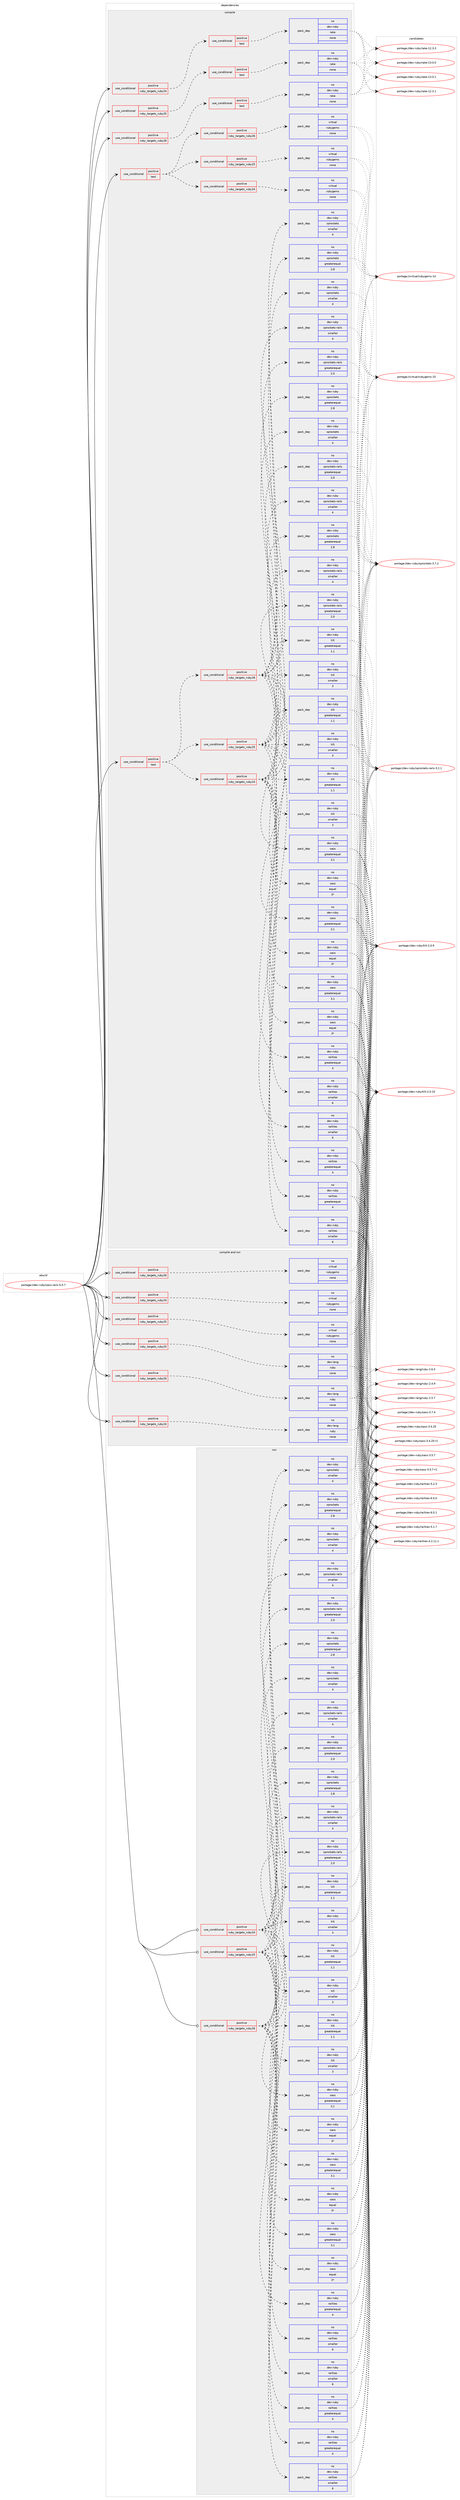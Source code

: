 digraph prolog {

# *************
# Graph options
# *************

newrank=true;
concentrate=true;
compound=true;
graph [rankdir=LR,fontname=Helvetica,fontsize=10,ranksep=1.5];#, ranksep=2.5, nodesep=0.2];
edge  [arrowhead=vee];
node  [fontname=Helvetica,fontsize=10];

# **********
# The ebuild
# **********

subgraph cluster_leftcol {
color=gray;
rank=same;
label=<<i>ebuild</i>>;
id [label="portage://dev-ruby/sass-rails-5.0.7", color=red, width=4, href="../dev-ruby/sass-rails-5.0.7.svg"];
}

# ****************
# The dependencies
# ****************

subgraph cluster_midcol {
color=gray;
label=<<i>dependencies</i>>;
subgraph cluster_compile {
fillcolor="#eeeeee";
style=filled;
label=<<i>compile</i>>;
subgraph cond65687 {
dependency248270 [label=<<TABLE BORDER="0" CELLBORDER="1" CELLSPACING="0" CELLPADDING="4"><TR><TD ROWSPAN="3" CELLPADDING="10">use_conditional</TD></TR><TR><TD>positive</TD></TR><TR><TD>ruby_targets_ruby24</TD></TR></TABLE>>, shape=none, color=red];
subgraph cond65688 {
dependency248271 [label=<<TABLE BORDER="0" CELLBORDER="1" CELLSPACING="0" CELLPADDING="4"><TR><TD ROWSPAN="3" CELLPADDING="10">use_conditional</TD></TR><TR><TD>positive</TD></TR><TR><TD>test</TD></TR></TABLE>>, shape=none, color=red];
subgraph pack179036 {
dependency248272 [label=<<TABLE BORDER="0" CELLBORDER="1" CELLSPACING="0" CELLPADDING="4" WIDTH="220"><TR><TD ROWSPAN="6" CELLPADDING="30">pack_dep</TD></TR><TR><TD WIDTH="110">no</TD></TR><TR><TD>dev-ruby</TD></TR><TR><TD>rake</TD></TR><TR><TD>none</TD></TR><TR><TD></TD></TR></TABLE>>, shape=none, color=blue];
}
dependency248271:e -> dependency248272:w [weight=20,style="dashed",arrowhead="vee"];
}
dependency248270:e -> dependency248271:w [weight=20,style="dashed",arrowhead="vee"];
}
id:e -> dependency248270:w [weight=20,style="solid",arrowhead="vee"];
subgraph cond65689 {
dependency248273 [label=<<TABLE BORDER="0" CELLBORDER="1" CELLSPACING="0" CELLPADDING="4"><TR><TD ROWSPAN="3" CELLPADDING="10">use_conditional</TD></TR><TR><TD>positive</TD></TR><TR><TD>ruby_targets_ruby25</TD></TR></TABLE>>, shape=none, color=red];
subgraph cond65690 {
dependency248274 [label=<<TABLE BORDER="0" CELLBORDER="1" CELLSPACING="0" CELLPADDING="4"><TR><TD ROWSPAN="3" CELLPADDING="10">use_conditional</TD></TR><TR><TD>positive</TD></TR><TR><TD>test</TD></TR></TABLE>>, shape=none, color=red];
subgraph pack179037 {
dependency248275 [label=<<TABLE BORDER="0" CELLBORDER="1" CELLSPACING="0" CELLPADDING="4" WIDTH="220"><TR><TD ROWSPAN="6" CELLPADDING="30">pack_dep</TD></TR><TR><TD WIDTH="110">no</TD></TR><TR><TD>dev-ruby</TD></TR><TR><TD>rake</TD></TR><TR><TD>none</TD></TR><TR><TD></TD></TR></TABLE>>, shape=none, color=blue];
}
dependency248274:e -> dependency248275:w [weight=20,style="dashed",arrowhead="vee"];
}
dependency248273:e -> dependency248274:w [weight=20,style="dashed",arrowhead="vee"];
}
id:e -> dependency248273:w [weight=20,style="solid",arrowhead="vee"];
subgraph cond65691 {
dependency248276 [label=<<TABLE BORDER="0" CELLBORDER="1" CELLSPACING="0" CELLPADDING="4"><TR><TD ROWSPAN="3" CELLPADDING="10">use_conditional</TD></TR><TR><TD>positive</TD></TR><TR><TD>ruby_targets_ruby26</TD></TR></TABLE>>, shape=none, color=red];
subgraph cond65692 {
dependency248277 [label=<<TABLE BORDER="0" CELLBORDER="1" CELLSPACING="0" CELLPADDING="4"><TR><TD ROWSPAN="3" CELLPADDING="10">use_conditional</TD></TR><TR><TD>positive</TD></TR><TR><TD>test</TD></TR></TABLE>>, shape=none, color=red];
subgraph pack179038 {
dependency248278 [label=<<TABLE BORDER="0" CELLBORDER="1" CELLSPACING="0" CELLPADDING="4" WIDTH="220"><TR><TD ROWSPAN="6" CELLPADDING="30">pack_dep</TD></TR><TR><TD WIDTH="110">no</TD></TR><TR><TD>dev-ruby</TD></TR><TR><TD>rake</TD></TR><TR><TD>none</TD></TR><TR><TD></TD></TR></TABLE>>, shape=none, color=blue];
}
dependency248277:e -> dependency248278:w [weight=20,style="dashed",arrowhead="vee"];
}
dependency248276:e -> dependency248277:w [weight=20,style="dashed",arrowhead="vee"];
}
id:e -> dependency248276:w [weight=20,style="solid",arrowhead="vee"];
subgraph cond65693 {
dependency248279 [label=<<TABLE BORDER="0" CELLBORDER="1" CELLSPACING="0" CELLPADDING="4"><TR><TD ROWSPAN="3" CELLPADDING="10">use_conditional</TD></TR><TR><TD>positive</TD></TR><TR><TD>test</TD></TR></TABLE>>, shape=none, color=red];
subgraph cond65694 {
dependency248280 [label=<<TABLE BORDER="0" CELLBORDER="1" CELLSPACING="0" CELLPADDING="4"><TR><TD ROWSPAN="3" CELLPADDING="10">use_conditional</TD></TR><TR><TD>positive</TD></TR><TR><TD>ruby_targets_ruby24</TD></TR></TABLE>>, shape=none, color=red];
subgraph pack179039 {
dependency248281 [label=<<TABLE BORDER="0" CELLBORDER="1" CELLSPACING="0" CELLPADDING="4" WIDTH="220"><TR><TD ROWSPAN="6" CELLPADDING="30">pack_dep</TD></TR><TR><TD WIDTH="110">no</TD></TR><TR><TD>dev-ruby</TD></TR><TR><TD>sass</TD></TR><TR><TD>greaterequal</TD></TR><TR><TD>3.1</TD></TR></TABLE>>, shape=none, color=blue];
}
dependency248280:e -> dependency248281:w [weight=20,style="dashed",arrowhead="vee"];
subgraph pack179040 {
dependency248282 [label=<<TABLE BORDER="0" CELLBORDER="1" CELLSPACING="0" CELLPADDING="4" WIDTH="220"><TR><TD ROWSPAN="6" CELLPADDING="30">pack_dep</TD></TR><TR><TD WIDTH="110">no</TD></TR><TR><TD>dev-ruby</TD></TR><TR><TD>sass</TD></TR><TR><TD>equal</TD></TR><TR><TD>3*</TD></TR></TABLE>>, shape=none, color=blue];
}
dependency248280:e -> dependency248282:w [weight=20,style="dashed",arrowhead="vee"];
subgraph pack179041 {
dependency248283 [label=<<TABLE BORDER="0" CELLBORDER="1" CELLSPACING="0" CELLPADDING="4" WIDTH="220"><TR><TD ROWSPAN="6" CELLPADDING="30">pack_dep</TD></TR><TR><TD WIDTH="110">no</TD></TR><TR><TD>dev-ruby</TD></TR><TR><TD>railties</TD></TR><TR><TD>greaterequal</TD></TR><TR><TD>4</TD></TR></TABLE>>, shape=none, color=blue];
}
dependency248280:e -> dependency248283:w [weight=20,style="dashed",arrowhead="vee"];
subgraph pack179042 {
dependency248284 [label=<<TABLE BORDER="0" CELLBORDER="1" CELLSPACING="0" CELLPADDING="4" WIDTH="220"><TR><TD ROWSPAN="6" CELLPADDING="30">pack_dep</TD></TR><TR><TD WIDTH="110">no</TD></TR><TR><TD>dev-ruby</TD></TR><TR><TD>railties</TD></TR><TR><TD>smaller</TD></TR><TR><TD>6</TD></TR></TABLE>>, shape=none, color=blue];
}
dependency248280:e -> dependency248284:w [weight=20,style="dashed",arrowhead="vee"];
subgraph pack179043 {
dependency248285 [label=<<TABLE BORDER="0" CELLBORDER="1" CELLSPACING="0" CELLPADDING="4" WIDTH="220"><TR><TD ROWSPAN="6" CELLPADDING="30">pack_dep</TD></TR><TR><TD WIDTH="110">no</TD></TR><TR><TD>dev-ruby</TD></TR><TR><TD>sprockets-rails</TD></TR><TR><TD>greaterequal</TD></TR><TR><TD>2.0</TD></TR></TABLE>>, shape=none, color=blue];
}
dependency248280:e -> dependency248285:w [weight=20,style="dashed",arrowhead="vee"];
subgraph pack179044 {
dependency248286 [label=<<TABLE BORDER="0" CELLBORDER="1" CELLSPACING="0" CELLPADDING="4" WIDTH="220"><TR><TD ROWSPAN="6" CELLPADDING="30">pack_dep</TD></TR><TR><TD WIDTH="110">no</TD></TR><TR><TD>dev-ruby</TD></TR><TR><TD>sprockets-rails</TD></TR><TR><TD>smaller</TD></TR><TR><TD>4</TD></TR></TABLE>>, shape=none, color=blue];
}
dependency248280:e -> dependency248286:w [weight=20,style="dashed",arrowhead="vee"];
subgraph pack179045 {
dependency248287 [label=<<TABLE BORDER="0" CELLBORDER="1" CELLSPACING="0" CELLPADDING="4" WIDTH="220"><TR><TD ROWSPAN="6" CELLPADDING="30">pack_dep</TD></TR><TR><TD WIDTH="110">no</TD></TR><TR><TD>dev-ruby</TD></TR><TR><TD>sprockets</TD></TR><TR><TD>greaterequal</TD></TR><TR><TD>2.8</TD></TR></TABLE>>, shape=none, color=blue];
}
dependency248280:e -> dependency248287:w [weight=20,style="dashed",arrowhead="vee"];
subgraph pack179046 {
dependency248288 [label=<<TABLE BORDER="0" CELLBORDER="1" CELLSPACING="0" CELLPADDING="4" WIDTH="220"><TR><TD ROWSPAN="6" CELLPADDING="30">pack_dep</TD></TR><TR><TD WIDTH="110">no</TD></TR><TR><TD>dev-ruby</TD></TR><TR><TD>sprockets</TD></TR><TR><TD>smaller</TD></TR><TR><TD>4</TD></TR></TABLE>>, shape=none, color=blue];
}
dependency248280:e -> dependency248288:w [weight=20,style="dashed",arrowhead="vee"];
subgraph pack179047 {
dependency248289 [label=<<TABLE BORDER="0" CELLBORDER="1" CELLSPACING="0" CELLPADDING="4" WIDTH="220"><TR><TD ROWSPAN="6" CELLPADDING="30">pack_dep</TD></TR><TR><TD WIDTH="110">no</TD></TR><TR><TD>dev-ruby</TD></TR><TR><TD>tilt</TD></TR><TR><TD>greaterequal</TD></TR><TR><TD>1.1</TD></TR></TABLE>>, shape=none, color=blue];
}
dependency248280:e -> dependency248289:w [weight=20,style="dashed",arrowhead="vee"];
subgraph pack179048 {
dependency248290 [label=<<TABLE BORDER="0" CELLBORDER="1" CELLSPACING="0" CELLPADDING="4" WIDTH="220"><TR><TD ROWSPAN="6" CELLPADDING="30">pack_dep</TD></TR><TR><TD WIDTH="110">no</TD></TR><TR><TD>dev-ruby</TD></TR><TR><TD>tilt</TD></TR><TR><TD>smaller</TD></TR><TR><TD>3</TD></TR></TABLE>>, shape=none, color=blue];
}
dependency248280:e -> dependency248290:w [weight=20,style="dashed",arrowhead="vee"];
}
dependency248279:e -> dependency248280:w [weight=20,style="dashed",arrowhead="vee"];
subgraph cond65695 {
dependency248291 [label=<<TABLE BORDER="0" CELLBORDER="1" CELLSPACING="0" CELLPADDING="4"><TR><TD ROWSPAN="3" CELLPADDING="10">use_conditional</TD></TR><TR><TD>positive</TD></TR><TR><TD>ruby_targets_ruby25</TD></TR></TABLE>>, shape=none, color=red];
subgraph pack179049 {
dependency248292 [label=<<TABLE BORDER="0" CELLBORDER="1" CELLSPACING="0" CELLPADDING="4" WIDTH="220"><TR><TD ROWSPAN="6" CELLPADDING="30">pack_dep</TD></TR><TR><TD WIDTH="110">no</TD></TR><TR><TD>dev-ruby</TD></TR><TR><TD>sass</TD></TR><TR><TD>greaterequal</TD></TR><TR><TD>3.1</TD></TR></TABLE>>, shape=none, color=blue];
}
dependency248291:e -> dependency248292:w [weight=20,style="dashed",arrowhead="vee"];
subgraph pack179050 {
dependency248293 [label=<<TABLE BORDER="0" CELLBORDER="1" CELLSPACING="0" CELLPADDING="4" WIDTH="220"><TR><TD ROWSPAN="6" CELLPADDING="30">pack_dep</TD></TR><TR><TD WIDTH="110">no</TD></TR><TR><TD>dev-ruby</TD></TR><TR><TD>sass</TD></TR><TR><TD>equal</TD></TR><TR><TD>3*</TD></TR></TABLE>>, shape=none, color=blue];
}
dependency248291:e -> dependency248293:w [weight=20,style="dashed",arrowhead="vee"];
subgraph pack179051 {
dependency248294 [label=<<TABLE BORDER="0" CELLBORDER="1" CELLSPACING="0" CELLPADDING="4" WIDTH="220"><TR><TD ROWSPAN="6" CELLPADDING="30">pack_dep</TD></TR><TR><TD WIDTH="110">no</TD></TR><TR><TD>dev-ruby</TD></TR><TR><TD>railties</TD></TR><TR><TD>greaterequal</TD></TR><TR><TD>4</TD></TR></TABLE>>, shape=none, color=blue];
}
dependency248291:e -> dependency248294:w [weight=20,style="dashed",arrowhead="vee"];
subgraph pack179052 {
dependency248295 [label=<<TABLE BORDER="0" CELLBORDER="1" CELLSPACING="0" CELLPADDING="4" WIDTH="220"><TR><TD ROWSPAN="6" CELLPADDING="30">pack_dep</TD></TR><TR><TD WIDTH="110">no</TD></TR><TR><TD>dev-ruby</TD></TR><TR><TD>railties</TD></TR><TR><TD>smaller</TD></TR><TR><TD>6</TD></TR></TABLE>>, shape=none, color=blue];
}
dependency248291:e -> dependency248295:w [weight=20,style="dashed",arrowhead="vee"];
subgraph pack179053 {
dependency248296 [label=<<TABLE BORDER="0" CELLBORDER="1" CELLSPACING="0" CELLPADDING="4" WIDTH="220"><TR><TD ROWSPAN="6" CELLPADDING="30">pack_dep</TD></TR><TR><TD WIDTH="110">no</TD></TR><TR><TD>dev-ruby</TD></TR><TR><TD>sprockets-rails</TD></TR><TR><TD>greaterequal</TD></TR><TR><TD>2.0</TD></TR></TABLE>>, shape=none, color=blue];
}
dependency248291:e -> dependency248296:w [weight=20,style="dashed",arrowhead="vee"];
subgraph pack179054 {
dependency248297 [label=<<TABLE BORDER="0" CELLBORDER="1" CELLSPACING="0" CELLPADDING="4" WIDTH="220"><TR><TD ROWSPAN="6" CELLPADDING="30">pack_dep</TD></TR><TR><TD WIDTH="110">no</TD></TR><TR><TD>dev-ruby</TD></TR><TR><TD>sprockets-rails</TD></TR><TR><TD>smaller</TD></TR><TR><TD>4</TD></TR></TABLE>>, shape=none, color=blue];
}
dependency248291:e -> dependency248297:w [weight=20,style="dashed",arrowhead="vee"];
subgraph pack179055 {
dependency248298 [label=<<TABLE BORDER="0" CELLBORDER="1" CELLSPACING="0" CELLPADDING="4" WIDTH="220"><TR><TD ROWSPAN="6" CELLPADDING="30">pack_dep</TD></TR><TR><TD WIDTH="110">no</TD></TR><TR><TD>dev-ruby</TD></TR><TR><TD>sprockets</TD></TR><TR><TD>greaterequal</TD></TR><TR><TD>2.8</TD></TR></TABLE>>, shape=none, color=blue];
}
dependency248291:e -> dependency248298:w [weight=20,style="dashed",arrowhead="vee"];
subgraph pack179056 {
dependency248299 [label=<<TABLE BORDER="0" CELLBORDER="1" CELLSPACING="0" CELLPADDING="4" WIDTH="220"><TR><TD ROWSPAN="6" CELLPADDING="30">pack_dep</TD></TR><TR><TD WIDTH="110">no</TD></TR><TR><TD>dev-ruby</TD></TR><TR><TD>sprockets</TD></TR><TR><TD>smaller</TD></TR><TR><TD>4</TD></TR></TABLE>>, shape=none, color=blue];
}
dependency248291:e -> dependency248299:w [weight=20,style="dashed",arrowhead="vee"];
subgraph pack179057 {
dependency248300 [label=<<TABLE BORDER="0" CELLBORDER="1" CELLSPACING="0" CELLPADDING="4" WIDTH="220"><TR><TD ROWSPAN="6" CELLPADDING="30">pack_dep</TD></TR><TR><TD WIDTH="110">no</TD></TR><TR><TD>dev-ruby</TD></TR><TR><TD>tilt</TD></TR><TR><TD>greaterequal</TD></TR><TR><TD>1.1</TD></TR></TABLE>>, shape=none, color=blue];
}
dependency248291:e -> dependency248300:w [weight=20,style="dashed",arrowhead="vee"];
subgraph pack179058 {
dependency248301 [label=<<TABLE BORDER="0" CELLBORDER="1" CELLSPACING="0" CELLPADDING="4" WIDTH="220"><TR><TD ROWSPAN="6" CELLPADDING="30">pack_dep</TD></TR><TR><TD WIDTH="110">no</TD></TR><TR><TD>dev-ruby</TD></TR><TR><TD>tilt</TD></TR><TR><TD>smaller</TD></TR><TR><TD>3</TD></TR></TABLE>>, shape=none, color=blue];
}
dependency248291:e -> dependency248301:w [weight=20,style="dashed",arrowhead="vee"];
}
dependency248279:e -> dependency248291:w [weight=20,style="dashed",arrowhead="vee"];
subgraph cond65696 {
dependency248302 [label=<<TABLE BORDER="0" CELLBORDER="1" CELLSPACING="0" CELLPADDING="4"><TR><TD ROWSPAN="3" CELLPADDING="10">use_conditional</TD></TR><TR><TD>positive</TD></TR><TR><TD>ruby_targets_ruby26</TD></TR></TABLE>>, shape=none, color=red];
subgraph pack179059 {
dependency248303 [label=<<TABLE BORDER="0" CELLBORDER="1" CELLSPACING="0" CELLPADDING="4" WIDTH="220"><TR><TD ROWSPAN="6" CELLPADDING="30">pack_dep</TD></TR><TR><TD WIDTH="110">no</TD></TR><TR><TD>dev-ruby</TD></TR><TR><TD>sass</TD></TR><TR><TD>greaterequal</TD></TR><TR><TD>3.1</TD></TR></TABLE>>, shape=none, color=blue];
}
dependency248302:e -> dependency248303:w [weight=20,style="dashed",arrowhead="vee"];
subgraph pack179060 {
dependency248304 [label=<<TABLE BORDER="0" CELLBORDER="1" CELLSPACING="0" CELLPADDING="4" WIDTH="220"><TR><TD ROWSPAN="6" CELLPADDING="30">pack_dep</TD></TR><TR><TD WIDTH="110">no</TD></TR><TR><TD>dev-ruby</TD></TR><TR><TD>sass</TD></TR><TR><TD>equal</TD></TR><TR><TD>3*</TD></TR></TABLE>>, shape=none, color=blue];
}
dependency248302:e -> dependency248304:w [weight=20,style="dashed",arrowhead="vee"];
subgraph pack179061 {
dependency248305 [label=<<TABLE BORDER="0" CELLBORDER="1" CELLSPACING="0" CELLPADDING="4" WIDTH="220"><TR><TD ROWSPAN="6" CELLPADDING="30">pack_dep</TD></TR><TR><TD WIDTH="110">no</TD></TR><TR><TD>dev-ruby</TD></TR><TR><TD>railties</TD></TR><TR><TD>greaterequal</TD></TR><TR><TD>4</TD></TR></TABLE>>, shape=none, color=blue];
}
dependency248302:e -> dependency248305:w [weight=20,style="dashed",arrowhead="vee"];
subgraph pack179062 {
dependency248306 [label=<<TABLE BORDER="0" CELLBORDER="1" CELLSPACING="0" CELLPADDING="4" WIDTH="220"><TR><TD ROWSPAN="6" CELLPADDING="30">pack_dep</TD></TR><TR><TD WIDTH="110">no</TD></TR><TR><TD>dev-ruby</TD></TR><TR><TD>railties</TD></TR><TR><TD>smaller</TD></TR><TR><TD>6</TD></TR></TABLE>>, shape=none, color=blue];
}
dependency248302:e -> dependency248306:w [weight=20,style="dashed",arrowhead="vee"];
subgraph pack179063 {
dependency248307 [label=<<TABLE BORDER="0" CELLBORDER="1" CELLSPACING="0" CELLPADDING="4" WIDTH="220"><TR><TD ROWSPAN="6" CELLPADDING="30">pack_dep</TD></TR><TR><TD WIDTH="110">no</TD></TR><TR><TD>dev-ruby</TD></TR><TR><TD>sprockets-rails</TD></TR><TR><TD>greaterequal</TD></TR><TR><TD>2.0</TD></TR></TABLE>>, shape=none, color=blue];
}
dependency248302:e -> dependency248307:w [weight=20,style="dashed",arrowhead="vee"];
subgraph pack179064 {
dependency248308 [label=<<TABLE BORDER="0" CELLBORDER="1" CELLSPACING="0" CELLPADDING="4" WIDTH="220"><TR><TD ROWSPAN="6" CELLPADDING="30">pack_dep</TD></TR><TR><TD WIDTH="110">no</TD></TR><TR><TD>dev-ruby</TD></TR><TR><TD>sprockets-rails</TD></TR><TR><TD>smaller</TD></TR><TR><TD>4</TD></TR></TABLE>>, shape=none, color=blue];
}
dependency248302:e -> dependency248308:w [weight=20,style="dashed",arrowhead="vee"];
subgraph pack179065 {
dependency248309 [label=<<TABLE BORDER="0" CELLBORDER="1" CELLSPACING="0" CELLPADDING="4" WIDTH="220"><TR><TD ROWSPAN="6" CELLPADDING="30">pack_dep</TD></TR><TR><TD WIDTH="110">no</TD></TR><TR><TD>dev-ruby</TD></TR><TR><TD>sprockets</TD></TR><TR><TD>greaterequal</TD></TR><TR><TD>2.8</TD></TR></TABLE>>, shape=none, color=blue];
}
dependency248302:e -> dependency248309:w [weight=20,style="dashed",arrowhead="vee"];
subgraph pack179066 {
dependency248310 [label=<<TABLE BORDER="0" CELLBORDER="1" CELLSPACING="0" CELLPADDING="4" WIDTH="220"><TR><TD ROWSPAN="6" CELLPADDING="30">pack_dep</TD></TR><TR><TD WIDTH="110">no</TD></TR><TR><TD>dev-ruby</TD></TR><TR><TD>sprockets</TD></TR><TR><TD>smaller</TD></TR><TR><TD>4</TD></TR></TABLE>>, shape=none, color=blue];
}
dependency248302:e -> dependency248310:w [weight=20,style="dashed",arrowhead="vee"];
subgraph pack179067 {
dependency248311 [label=<<TABLE BORDER="0" CELLBORDER="1" CELLSPACING="0" CELLPADDING="4" WIDTH="220"><TR><TD ROWSPAN="6" CELLPADDING="30">pack_dep</TD></TR><TR><TD WIDTH="110">no</TD></TR><TR><TD>dev-ruby</TD></TR><TR><TD>tilt</TD></TR><TR><TD>greaterequal</TD></TR><TR><TD>1.1</TD></TR></TABLE>>, shape=none, color=blue];
}
dependency248302:e -> dependency248311:w [weight=20,style="dashed",arrowhead="vee"];
subgraph pack179068 {
dependency248312 [label=<<TABLE BORDER="0" CELLBORDER="1" CELLSPACING="0" CELLPADDING="4" WIDTH="220"><TR><TD ROWSPAN="6" CELLPADDING="30">pack_dep</TD></TR><TR><TD WIDTH="110">no</TD></TR><TR><TD>dev-ruby</TD></TR><TR><TD>tilt</TD></TR><TR><TD>smaller</TD></TR><TR><TD>3</TD></TR></TABLE>>, shape=none, color=blue];
}
dependency248302:e -> dependency248312:w [weight=20,style="dashed",arrowhead="vee"];
}
dependency248279:e -> dependency248302:w [weight=20,style="dashed",arrowhead="vee"];
}
id:e -> dependency248279:w [weight=20,style="solid",arrowhead="vee"];
subgraph cond65697 {
dependency248313 [label=<<TABLE BORDER="0" CELLBORDER="1" CELLSPACING="0" CELLPADDING="4"><TR><TD ROWSPAN="3" CELLPADDING="10">use_conditional</TD></TR><TR><TD>positive</TD></TR><TR><TD>test</TD></TR></TABLE>>, shape=none, color=red];
subgraph cond65698 {
dependency248314 [label=<<TABLE BORDER="0" CELLBORDER="1" CELLSPACING="0" CELLPADDING="4"><TR><TD ROWSPAN="3" CELLPADDING="10">use_conditional</TD></TR><TR><TD>positive</TD></TR><TR><TD>ruby_targets_ruby24</TD></TR></TABLE>>, shape=none, color=red];
subgraph pack179069 {
dependency248315 [label=<<TABLE BORDER="0" CELLBORDER="1" CELLSPACING="0" CELLPADDING="4" WIDTH="220"><TR><TD ROWSPAN="6" CELLPADDING="30">pack_dep</TD></TR><TR><TD WIDTH="110">no</TD></TR><TR><TD>virtual</TD></TR><TR><TD>rubygems</TD></TR><TR><TD>none</TD></TR><TR><TD></TD></TR></TABLE>>, shape=none, color=blue];
}
dependency248314:e -> dependency248315:w [weight=20,style="dashed",arrowhead="vee"];
}
dependency248313:e -> dependency248314:w [weight=20,style="dashed",arrowhead="vee"];
subgraph cond65699 {
dependency248316 [label=<<TABLE BORDER="0" CELLBORDER="1" CELLSPACING="0" CELLPADDING="4"><TR><TD ROWSPAN="3" CELLPADDING="10">use_conditional</TD></TR><TR><TD>positive</TD></TR><TR><TD>ruby_targets_ruby25</TD></TR></TABLE>>, shape=none, color=red];
subgraph pack179070 {
dependency248317 [label=<<TABLE BORDER="0" CELLBORDER="1" CELLSPACING="0" CELLPADDING="4" WIDTH="220"><TR><TD ROWSPAN="6" CELLPADDING="30">pack_dep</TD></TR><TR><TD WIDTH="110">no</TD></TR><TR><TD>virtual</TD></TR><TR><TD>rubygems</TD></TR><TR><TD>none</TD></TR><TR><TD></TD></TR></TABLE>>, shape=none, color=blue];
}
dependency248316:e -> dependency248317:w [weight=20,style="dashed",arrowhead="vee"];
}
dependency248313:e -> dependency248316:w [weight=20,style="dashed",arrowhead="vee"];
subgraph cond65700 {
dependency248318 [label=<<TABLE BORDER="0" CELLBORDER="1" CELLSPACING="0" CELLPADDING="4"><TR><TD ROWSPAN="3" CELLPADDING="10">use_conditional</TD></TR><TR><TD>positive</TD></TR><TR><TD>ruby_targets_ruby26</TD></TR></TABLE>>, shape=none, color=red];
subgraph pack179071 {
dependency248319 [label=<<TABLE BORDER="0" CELLBORDER="1" CELLSPACING="0" CELLPADDING="4" WIDTH="220"><TR><TD ROWSPAN="6" CELLPADDING="30">pack_dep</TD></TR><TR><TD WIDTH="110">no</TD></TR><TR><TD>virtual</TD></TR><TR><TD>rubygems</TD></TR><TR><TD>none</TD></TR><TR><TD></TD></TR></TABLE>>, shape=none, color=blue];
}
dependency248318:e -> dependency248319:w [weight=20,style="dashed",arrowhead="vee"];
}
dependency248313:e -> dependency248318:w [weight=20,style="dashed",arrowhead="vee"];
}
id:e -> dependency248313:w [weight=20,style="solid",arrowhead="vee"];
}
subgraph cluster_compileandrun {
fillcolor="#eeeeee";
style=filled;
label=<<i>compile and run</i>>;
subgraph cond65701 {
dependency248320 [label=<<TABLE BORDER="0" CELLBORDER="1" CELLSPACING="0" CELLPADDING="4"><TR><TD ROWSPAN="3" CELLPADDING="10">use_conditional</TD></TR><TR><TD>positive</TD></TR><TR><TD>ruby_targets_ruby24</TD></TR></TABLE>>, shape=none, color=red];
subgraph pack179072 {
dependency248321 [label=<<TABLE BORDER="0" CELLBORDER="1" CELLSPACING="0" CELLPADDING="4" WIDTH="220"><TR><TD ROWSPAN="6" CELLPADDING="30">pack_dep</TD></TR><TR><TD WIDTH="110">no</TD></TR><TR><TD>dev-lang</TD></TR><TR><TD>ruby</TD></TR><TR><TD>none</TD></TR><TR><TD></TD></TR></TABLE>>, shape=none, color=blue];
}
dependency248320:e -> dependency248321:w [weight=20,style="dashed",arrowhead="vee"];
}
id:e -> dependency248320:w [weight=20,style="solid",arrowhead="odotvee"];
subgraph cond65702 {
dependency248322 [label=<<TABLE BORDER="0" CELLBORDER="1" CELLSPACING="0" CELLPADDING="4"><TR><TD ROWSPAN="3" CELLPADDING="10">use_conditional</TD></TR><TR><TD>positive</TD></TR><TR><TD>ruby_targets_ruby24</TD></TR></TABLE>>, shape=none, color=red];
subgraph pack179073 {
dependency248323 [label=<<TABLE BORDER="0" CELLBORDER="1" CELLSPACING="0" CELLPADDING="4" WIDTH="220"><TR><TD ROWSPAN="6" CELLPADDING="30">pack_dep</TD></TR><TR><TD WIDTH="110">no</TD></TR><TR><TD>virtual</TD></TR><TR><TD>rubygems</TD></TR><TR><TD>none</TD></TR><TR><TD></TD></TR></TABLE>>, shape=none, color=blue];
}
dependency248322:e -> dependency248323:w [weight=20,style="dashed",arrowhead="vee"];
}
id:e -> dependency248322:w [weight=20,style="solid",arrowhead="odotvee"];
subgraph cond65703 {
dependency248324 [label=<<TABLE BORDER="0" CELLBORDER="1" CELLSPACING="0" CELLPADDING="4"><TR><TD ROWSPAN="3" CELLPADDING="10">use_conditional</TD></TR><TR><TD>positive</TD></TR><TR><TD>ruby_targets_ruby25</TD></TR></TABLE>>, shape=none, color=red];
subgraph pack179074 {
dependency248325 [label=<<TABLE BORDER="0" CELLBORDER="1" CELLSPACING="0" CELLPADDING="4" WIDTH="220"><TR><TD ROWSPAN="6" CELLPADDING="30">pack_dep</TD></TR><TR><TD WIDTH="110">no</TD></TR><TR><TD>dev-lang</TD></TR><TR><TD>ruby</TD></TR><TR><TD>none</TD></TR><TR><TD></TD></TR></TABLE>>, shape=none, color=blue];
}
dependency248324:e -> dependency248325:w [weight=20,style="dashed",arrowhead="vee"];
}
id:e -> dependency248324:w [weight=20,style="solid",arrowhead="odotvee"];
subgraph cond65704 {
dependency248326 [label=<<TABLE BORDER="0" CELLBORDER="1" CELLSPACING="0" CELLPADDING="4"><TR><TD ROWSPAN="3" CELLPADDING="10">use_conditional</TD></TR><TR><TD>positive</TD></TR><TR><TD>ruby_targets_ruby25</TD></TR></TABLE>>, shape=none, color=red];
subgraph pack179075 {
dependency248327 [label=<<TABLE BORDER="0" CELLBORDER="1" CELLSPACING="0" CELLPADDING="4" WIDTH="220"><TR><TD ROWSPAN="6" CELLPADDING="30">pack_dep</TD></TR><TR><TD WIDTH="110">no</TD></TR><TR><TD>virtual</TD></TR><TR><TD>rubygems</TD></TR><TR><TD>none</TD></TR><TR><TD></TD></TR></TABLE>>, shape=none, color=blue];
}
dependency248326:e -> dependency248327:w [weight=20,style="dashed",arrowhead="vee"];
}
id:e -> dependency248326:w [weight=20,style="solid",arrowhead="odotvee"];
subgraph cond65705 {
dependency248328 [label=<<TABLE BORDER="0" CELLBORDER="1" CELLSPACING="0" CELLPADDING="4"><TR><TD ROWSPAN="3" CELLPADDING="10">use_conditional</TD></TR><TR><TD>positive</TD></TR><TR><TD>ruby_targets_ruby26</TD></TR></TABLE>>, shape=none, color=red];
subgraph pack179076 {
dependency248329 [label=<<TABLE BORDER="0" CELLBORDER="1" CELLSPACING="0" CELLPADDING="4" WIDTH="220"><TR><TD ROWSPAN="6" CELLPADDING="30">pack_dep</TD></TR><TR><TD WIDTH="110">no</TD></TR><TR><TD>dev-lang</TD></TR><TR><TD>ruby</TD></TR><TR><TD>none</TD></TR><TR><TD></TD></TR></TABLE>>, shape=none, color=blue];
}
dependency248328:e -> dependency248329:w [weight=20,style="dashed",arrowhead="vee"];
}
id:e -> dependency248328:w [weight=20,style="solid",arrowhead="odotvee"];
subgraph cond65706 {
dependency248330 [label=<<TABLE BORDER="0" CELLBORDER="1" CELLSPACING="0" CELLPADDING="4"><TR><TD ROWSPAN="3" CELLPADDING="10">use_conditional</TD></TR><TR><TD>positive</TD></TR><TR><TD>ruby_targets_ruby26</TD></TR></TABLE>>, shape=none, color=red];
subgraph pack179077 {
dependency248331 [label=<<TABLE BORDER="0" CELLBORDER="1" CELLSPACING="0" CELLPADDING="4" WIDTH="220"><TR><TD ROWSPAN="6" CELLPADDING="30">pack_dep</TD></TR><TR><TD WIDTH="110">no</TD></TR><TR><TD>virtual</TD></TR><TR><TD>rubygems</TD></TR><TR><TD>none</TD></TR><TR><TD></TD></TR></TABLE>>, shape=none, color=blue];
}
dependency248330:e -> dependency248331:w [weight=20,style="dashed",arrowhead="vee"];
}
id:e -> dependency248330:w [weight=20,style="solid",arrowhead="odotvee"];
}
subgraph cluster_run {
fillcolor="#eeeeee";
style=filled;
label=<<i>run</i>>;
subgraph cond65707 {
dependency248332 [label=<<TABLE BORDER="0" CELLBORDER="1" CELLSPACING="0" CELLPADDING="4"><TR><TD ROWSPAN="3" CELLPADDING="10">use_conditional</TD></TR><TR><TD>positive</TD></TR><TR><TD>ruby_targets_ruby24</TD></TR></TABLE>>, shape=none, color=red];
subgraph pack179078 {
dependency248333 [label=<<TABLE BORDER="0" CELLBORDER="1" CELLSPACING="0" CELLPADDING="4" WIDTH="220"><TR><TD ROWSPAN="6" CELLPADDING="30">pack_dep</TD></TR><TR><TD WIDTH="110">no</TD></TR><TR><TD>dev-ruby</TD></TR><TR><TD>sass</TD></TR><TR><TD>greaterequal</TD></TR><TR><TD>3.1</TD></TR></TABLE>>, shape=none, color=blue];
}
dependency248332:e -> dependency248333:w [weight=20,style="dashed",arrowhead="vee"];
subgraph pack179079 {
dependency248334 [label=<<TABLE BORDER="0" CELLBORDER="1" CELLSPACING="0" CELLPADDING="4" WIDTH="220"><TR><TD ROWSPAN="6" CELLPADDING="30">pack_dep</TD></TR><TR><TD WIDTH="110">no</TD></TR><TR><TD>dev-ruby</TD></TR><TR><TD>sass</TD></TR><TR><TD>equal</TD></TR><TR><TD>3*</TD></TR></TABLE>>, shape=none, color=blue];
}
dependency248332:e -> dependency248334:w [weight=20,style="dashed",arrowhead="vee"];
subgraph pack179080 {
dependency248335 [label=<<TABLE BORDER="0" CELLBORDER="1" CELLSPACING="0" CELLPADDING="4" WIDTH="220"><TR><TD ROWSPAN="6" CELLPADDING="30">pack_dep</TD></TR><TR><TD WIDTH="110">no</TD></TR><TR><TD>dev-ruby</TD></TR><TR><TD>railties</TD></TR><TR><TD>greaterequal</TD></TR><TR><TD>4</TD></TR></TABLE>>, shape=none, color=blue];
}
dependency248332:e -> dependency248335:w [weight=20,style="dashed",arrowhead="vee"];
subgraph pack179081 {
dependency248336 [label=<<TABLE BORDER="0" CELLBORDER="1" CELLSPACING="0" CELLPADDING="4" WIDTH="220"><TR><TD ROWSPAN="6" CELLPADDING="30">pack_dep</TD></TR><TR><TD WIDTH="110">no</TD></TR><TR><TD>dev-ruby</TD></TR><TR><TD>railties</TD></TR><TR><TD>smaller</TD></TR><TR><TD>6</TD></TR></TABLE>>, shape=none, color=blue];
}
dependency248332:e -> dependency248336:w [weight=20,style="dashed",arrowhead="vee"];
subgraph pack179082 {
dependency248337 [label=<<TABLE BORDER="0" CELLBORDER="1" CELLSPACING="0" CELLPADDING="4" WIDTH="220"><TR><TD ROWSPAN="6" CELLPADDING="30">pack_dep</TD></TR><TR><TD WIDTH="110">no</TD></TR><TR><TD>dev-ruby</TD></TR><TR><TD>sprockets-rails</TD></TR><TR><TD>greaterequal</TD></TR><TR><TD>2.0</TD></TR></TABLE>>, shape=none, color=blue];
}
dependency248332:e -> dependency248337:w [weight=20,style="dashed",arrowhead="vee"];
subgraph pack179083 {
dependency248338 [label=<<TABLE BORDER="0" CELLBORDER="1" CELLSPACING="0" CELLPADDING="4" WIDTH="220"><TR><TD ROWSPAN="6" CELLPADDING="30">pack_dep</TD></TR><TR><TD WIDTH="110">no</TD></TR><TR><TD>dev-ruby</TD></TR><TR><TD>sprockets-rails</TD></TR><TR><TD>smaller</TD></TR><TR><TD>4</TD></TR></TABLE>>, shape=none, color=blue];
}
dependency248332:e -> dependency248338:w [weight=20,style="dashed",arrowhead="vee"];
subgraph pack179084 {
dependency248339 [label=<<TABLE BORDER="0" CELLBORDER="1" CELLSPACING="0" CELLPADDING="4" WIDTH="220"><TR><TD ROWSPAN="6" CELLPADDING="30">pack_dep</TD></TR><TR><TD WIDTH="110">no</TD></TR><TR><TD>dev-ruby</TD></TR><TR><TD>sprockets</TD></TR><TR><TD>greaterequal</TD></TR><TR><TD>2.8</TD></TR></TABLE>>, shape=none, color=blue];
}
dependency248332:e -> dependency248339:w [weight=20,style="dashed",arrowhead="vee"];
subgraph pack179085 {
dependency248340 [label=<<TABLE BORDER="0" CELLBORDER="1" CELLSPACING="0" CELLPADDING="4" WIDTH="220"><TR><TD ROWSPAN="6" CELLPADDING="30">pack_dep</TD></TR><TR><TD WIDTH="110">no</TD></TR><TR><TD>dev-ruby</TD></TR><TR><TD>sprockets</TD></TR><TR><TD>smaller</TD></TR><TR><TD>4</TD></TR></TABLE>>, shape=none, color=blue];
}
dependency248332:e -> dependency248340:w [weight=20,style="dashed",arrowhead="vee"];
subgraph pack179086 {
dependency248341 [label=<<TABLE BORDER="0" CELLBORDER="1" CELLSPACING="0" CELLPADDING="4" WIDTH="220"><TR><TD ROWSPAN="6" CELLPADDING="30">pack_dep</TD></TR><TR><TD WIDTH="110">no</TD></TR><TR><TD>dev-ruby</TD></TR><TR><TD>tilt</TD></TR><TR><TD>greaterequal</TD></TR><TR><TD>1.1</TD></TR></TABLE>>, shape=none, color=blue];
}
dependency248332:e -> dependency248341:w [weight=20,style="dashed",arrowhead="vee"];
subgraph pack179087 {
dependency248342 [label=<<TABLE BORDER="0" CELLBORDER="1" CELLSPACING="0" CELLPADDING="4" WIDTH="220"><TR><TD ROWSPAN="6" CELLPADDING="30">pack_dep</TD></TR><TR><TD WIDTH="110">no</TD></TR><TR><TD>dev-ruby</TD></TR><TR><TD>tilt</TD></TR><TR><TD>smaller</TD></TR><TR><TD>3</TD></TR></TABLE>>, shape=none, color=blue];
}
dependency248332:e -> dependency248342:w [weight=20,style="dashed",arrowhead="vee"];
}
id:e -> dependency248332:w [weight=20,style="solid",arrowhead="odot"];
subgraph cond65708 {
dependency248343 [label=<<TABLE BORDER="0" CELLBORDER="1" CELLSPACING="0" CELLPADDING="4"><TR><TD ROWSPAN="3" CELLPADDING="10">use_conditional</TD></TR><TR><TD>positive</TD></TR><TR><TD>ruby_targets_ruby25</TD></TR></TABLE>>, shape=none, color=red];
subgraph pack179088 {
dependency248344 [label=<<TABLE BORDER="0" CELLBORDER="1" CELLSPACING="0" CELLPADDING="4" WIDTH="220"><TR><TD ROWSPAN="6" CELLPADDING="30">pack_dep</TD></TR><TR><TD WIDTH="110">no</TD></TR><TR><TD>dev-ruby</TD></TR><TR><TD>sass</TD></TR><TR><TD>greaterequal</TD></TR><TR><TD>3.1</TD></TR></TABLE>>, shape=none, color=blue];
}
dependency248343:e -> dependency248344:w [weight=20,style="dashed",arrowhead="vee"];
subgraph pack179089 {
dependency248345 [label=<<TABLE BORDER="0" CELLBORDER="1" CELLSPACING="0" CELLPADDING="4" WIDTH="220"><TR><TD ROWSPAN="6" CELLPADDING="30">pack_dep</TD></TR><TR><TD WIDTH="110">no</TD></TR><TR><TD>dev-ruby</TD></TR><TR><TD>sass</TD></TR><TR><TD>equal</TD></TR><TR><TD>3*</TD></TR></TABLE>>, shape=none, color=blue];
}
dependency248343:e -> dependency248345:w [weight=20,style="dashed",arrowhead="vee"];
subgraph pack179090 {
dependency248346 [label=<<TABLE BORDER="0" CELLBORDER="1" CELLSPACING="0" CELLPADDING="4" WIDTH="220"><TR><TD ROWSPAN="6" CELLPADDING="30">pack_dep</TD></TR><TR><TD WIDTH="110">no</TD></TR><TR><TD>dev-ruby</TD></TR><TR><TD>railties</TD></TR><TR><TD>greaterequal</TD></TR><TR><TD>4</TD></TR></TABLE>>, shape=none, color=blue];
}
dependency248343:e -> dependency248346:w [weight=20,style="dashed",arrowhead="vee"];
subgraph pack179091 {
dependency248347 [label=<<TABLE BORDER="0" CELLBORDER="1" CELLSPACING="0" CELLPADDING="4" WIDTH="220"><TR><TD ROWSPAN="6" CELLPADDING="30">pack_dep</TD></TR><TR><TD WIDTH="110">no</TD></TR><TR><TD>dev-ruby</TD></TR><TR><TD>railties</TD></TR><TR><TD>smaller</TD></TR><TR><TD>6</TD></TR></TABLE>>, shape=none, color=blue];
}
dependency248343:e -> dependency248347:w [weight=20,style="dashed",arrowhead="vee"];
subgraph pack179092 {
dependency248348 [label=<<TABLE BORDER="0" CELLBORDER="1" CELLSPACING="0" CELLPADDING="4" WIDTH="220"><TR><TD ROWSPAN="6" CELLPADDING="30">pack_dep</TD></TR><TR><TD WIDTH="110">no</TD></TR><TR><TD>dev-ruby</TD></TR><TR><TD>sprockets-rails</TD></TR><TR><TD>greaterequal</TD></TR><TR><TD>2.0</TD></TR></TABLE>>, shape=none, color=blue];
}
dependency248343:e -> dependency248348:w [weight=20,style="dashed",arrowhead="vee"];
subgraph pack179093 {
dependency248349 [label=<<TABLE BORDER="0" CELLBORDER="1" CELLSPACING="0" CELLPADDING="4" WIDTH="220"><TR><TD ROWSPAN="6" CELLPADDING="30">pack_dep</TD></TR><TR><TD WIDTH="110">no</TD></TR><TR><TD>dev-ruby</TD></TR><TR><TD>sprockets-rails</TD></TR><TR><TD>smaller</TD></TR><TR><TD>4</TD></TR></TABLE>>, shape=none, color=blue];
}
dependency248343:e -> dependency248349:w [weight=20,style="dashed",arrowhead="vee"];
subgraph pack179094 {
dependency248350 [label=<<TABLE BORDER="0" CELLBORDER="1" CELLSPACING="0" CELLPADDING="4" WIDTH="220"><TR><TD ROWSPAN="6" CELLPADDING="30">pack_dep</TD></TR><TR><TD WIDTH="110">no</TD></TR><TR><TD>dev-ruby</TD></TR><TR><TD>sprockets</TD></TR><TR><TD>greaterequal</TD></TR><TR><TD>2.8</TD></TR></TABLE>>, shape=none, color=blue];
}
dependency248343:e -> dependency248350:w [weight=20,style="dashed",arrowhead="vee"];
subgraph pack179095 {
dependency248351 [label=<<TABLE BORDER="0" CELLBORDER="1" CELLSPACING="0" CELLPADDING="4" WIDTH="220"><TR><TD ROWSPAN="6" CELLPADDING="30">pack_dep</TD></TR><TR><TD WIDTH="110">no</TD></TR><TR><TD>dev-ruby</TD></TR><TR><TD>sprockets</TD></TR><TR><TD>smaller</TD></TR><TR><TD>4</TD></TR></TABLE>>, shape=none, color=blue];
}
dependency248343:e -> dependency248351:w [weight=20,style="dashed",arrowhead="vee"];
subgraph pack179096 {
dependency248352 [label=<<TABLE BORDER="0" CELLBORDER="1" CELLSPACING="0" CELLPADDING="4" WIDTH="220"><TR><TD ROWSPAN="6" CELLPADDING="30">pack_dep</TD></TR><TR><TD WIDTH="110">no</TD></TR><TR><TD>dev-ruby</TD></TR><TR><TD>tilt</TD></TR><TR><TD>greaterequal</TD></TR><TR><TD>1.1</TD></TR></TABLE>>, shape=none, color=blue];
}
dependency248343:e -> dependency248352:w [weight=20,style="dashed",arrowhead="vee"];
subgraph pack179097 {
dependency248353 [label=<<TABLE BORDER="0" CELLBORDER="1" CELLSPACING="0" CELLPADDING="4" WIDTH="220"><TR><TD ROWSPAN="6" CELLPADDING="30">pack_dep</TD></TR><TR><TD WIDTH="110">no</TD></TR><TR><TD>dev-ruby</TD></TR><TR><TD>tilt</TD></TR><TR><TD>smaller</TD></TR><TR><TD>3</TD></TR></TABLE>>, shape=none, color=blue];
}
dependency248343:e -> dependency248353:w [weight=20,style="dashed",arrowhead="vee"];
}
id:e -> dependency248343:w [weight=20,style="solid",arrowhead="odot"];
subgraph cond65709 {
dependency248354 [label=<<TABLE BORDER="0" CELLBORDER="1" CELLSPACING="0" CELLPADDING="4"><TR><TD ROWSPAN="3" CELLPADDING="10">use_conditional</TD></TR><TR><TD>positive</TD></TR><TR><TD>ruby_targets_ruby26</TD></TR></TABLE>>, shape=none, color=red];
subgraph pack179098 {
dependency248355 [label=<<TABLE BORDER="0" CELLBORDER="1" CELLSPACING="0" CELLPADDING="4" WIDTH="220"><TR><TD ROWSPAN="6" CELLPADDING="30">pack_dep</TD></TR><TR><TD WIDTH="110">no</TD></TR><TR><TD>dev-ruby</TD></TR><TR><TD>sass</TD></TR><TR><TD>greaterequal</TD></TR><TR><TD>3.1</TD></TR></TABLE>>, shape=none, color=blue];
}
dependency248354:e -> dependency248355:w [weight=20,style="dashed",arrowhead="vee"];
subgraph pack179099 {
dependency248356 [label=<<TABLE BORDER="0" CELLBORDER="1" CELLSPACING="0" CELLPADDING="4" WIDTH="220"><TR><TD ROWSPAN="6" CELLPADDING="30">pack_dep</TD></TR><TR><TD WIDTH="110">no</TD></TR><TR><TD>dev-ruby</TD></TR><TR><TD>sass</TD></TR><TR><TD>equal</TD></TR><TR><TD>3*</TD></TR></TABLE>>, shape=none, color=blue];
}
dependency248354:e -> dependency248356:w [weight=20,style="dashed",arrowhead="vee"];
subgraph pack179100 {
dependency248357 [label=<<TABLE BORDER="0" CELLBORDER="1" CELLSPACING="0" CELLPADDING="4" WIDTH="220"><TR><TD ROWSPAN="6" CELLPADDING="30">pack_dep</TD></TR><TR><TD WIDTH="110">no</TD></TR><TR><TD>dev-ruby</TD></TR><TR><TD>railties</TD></TR><TR><TD>greaterequal</TD></TR><TR><TD>4</TD></TR></TABLE>>, shape=none, color=blue];
}
dependency248354:e -> dependency248357:w [weight=20,style="dashed",arrowhead="vee"];
subgraph pack179101 {
dependency248358 [label=<<TABLE BORDER="0" CELLBORDER="1" CELLSPACING="0" CELLPADDING="4" WIDTH="220"><TR><TD ROWSPAN="6" CELLPADDING="30">pack_dep</TD></TR><TR><TD WIDTH="110">no</TD></TR><TR><TD>dev-ruby</TD></TR><TR><TD>railties</TD></TR><TR><TD>smaller</TD></TR><TR><TD>6</TD></TR></TABLE>>, shape=none, color=blue];
}
dependency248354:e -> dependency248358:w [weight=20,style="dashed",arrowhead="vee"];
subgraph pack179102 {
dependency248359 [label=<<TABLE BORDER="0" CELLBORDER="1" CELLSPACING="0" CELLPADDING="4" WIDTH="220"><TR><TD ROWSPAN="6" CELLPADDING="30">pack_dep</TD></TR><TR><TD WIDTH="110">no</TD></TR><TR><TD>dev-ruby</TD></TR><TR><TD>sprockets-rails</TD></TR><TR><TD>greaterequal</TD></TR><TR><TD>2.0</TD></TR></TABLE>>, shape=none, color=blue];
}
dependency248354:e -> dependency248359:w [weight=20,style="dashed",arrowhead="vee"];
subgraph pack179103 {
dependency248360 [label=<<TABLE BORDER="0" CELLBORDER="1" CELLSPACING="0" CELLPADDING="4" WIDTH="220"><TR><TD ROWSPAN="6" CELLPADDING="30">pack_dep</TD></TR><TR><TD WIDTH="110">no</TD></TR><TR><TD>dev-ruby</TD></TR><TR><TD>sprockets-rails</TD></TR><TR><TD>smaller</TD></TR><TR><TD>4</TD></TR></TABLE>>, shape=none, color=blue];
}
dependency248354:e -> dependency248360:w [weight=20,style="dashed",arrowhead="vee"];
subgraph pack179104 {
dependency248361 [label=<<TABLE BORDER="0" CELLBORDER="1" CELLSPACING="0" CELLPADDING="4" WIDTH="220"><TR><TD ROWSPAN="6" CELLPADDING="30">pack_dep</TD></TR><TR><TD WIDTH="110">no</TD></TR><TR><TD>dev-ruby</TD></TR><TR><TD>sprockets</TD></TR><TR><TD>greaterequal</TD></TR><TR><TD>2.8</TD></TR></TABLE>>, shape=none, color=blue];
}
dependency248354:e -> dependency248361:w [weight=20,style="dashed",arrowhead="vee"];
subgraph pack179105 {
dependency248362 [label=<<TABLE BORDER="0" CELLBORDER="1" CELLSPACING="0" CELLPADDING="4" WIDTH="220"><TR><TD ROWSPAN="6" CELLPADDING="30">pack_dep</TD></TR><TR><TD WIDTH="110">no</TD></TR><TR><TD>dev-ruby</TD></TR><TR><TD>sprockets</TD></TR><TR><TD>smaller</TD></TR><TR><TD>4</TD></TR></TABLE>>, shape=none, color=blue];
}
dependency248354:e -> dependency248362:w [weight=20,style="dashed",arrowhead="vee"];
subgraph pack179106 {
dependency248363 [label=<<TABLE BORDER="0" CELLBORDER="1" CELLSPACING="0" CELLPADDING="4" WIDTH="220"><TR><TD ROWSPAN="6" CELLPADDING="30">pack_dep</TD></TR><TR><TD WIDTH="110">no</TD></TR><TR><TD>dev-ruby</TD></TR><TR><TD>tilt</TD></TR><TR><TD>greaterequal</TD></TR><TR><TD>1.1</TD></TR></TABLE>>, shape=none, color=blue];
}
dependency248354:e -> dependency248363:w [weight=20,style="dashed",arrowhead="vee"];
subgraph pack179107 {
dependency248364 [label=<<TABLE BORDER="0" CELLBORDER="1" CELLSPACING="0" CELLPADDING="4" WIDTH="220"><TR><TD ROWSPAN="6" CELLPADDING="30">pack_dep</TD></TR><TR><TD WIDTH="110">no</TD></TR><TR><TD>dev-ruby</TD></TR><TR><TD>tilt</TD></TR><TR><TD>smaller</TD></TR><TR><TD>3</TD></TR></TABLE>>, shape=none, color=blue];
}
dependency248354:e -> dependency248364:w [weight=20,style="dashed",arrowhead="vee"];
}
id:e -> dependency248354:w [weight=20,style="solid",arrowhead="odot"];
}
}

# **************
# The candidates
# **************

subgraph cluster_choices {
rank=same;
color=gray;
label=<<i>candidates</i>>;

subgraph choice179036 {
color=black;
nodesep=1;
choiceportage1001011184511411798121471149710710145495046514649 [label="portage://dev-ruby/rake-12.3.1", color=red, width=4,href="../dev-ruby/rake-12.3.1.svg"];
choiceportage1001011184511411798121471149710710145495046514651 [label="portage://dev-ruby/rake-12.3.3", color=red, width=4,href="../dev-ruby/rake-12.3.3.svg"];
choiceportage1001011184511411798121471149710710145495146484648 [label="portage://dev-ruby/rake-13.0.0", color=red, width=4,href="../dev-ruby/rake-13.0.0.svg"];
choiceportage1001011184511411798121471149710710145495146484649 [label="portage://dev-ruby/rake-13.0.1", color=red, width=4,href="../dev-ruby/rake-13.0.1.svg"];
dependency248272:e -> choiceportage1001011184511411798121471149710710145495046514649:w [style=dotted,weight="100"];
dependency248272:e -> choiceportage1001011184511411798121471149710710145495046514651:w [style=dotted,weight="100"];
dependency248272:e -> choiceportage1001011184511411798121471149710710145495146484648:w [style=dotted,weight="100"];
dependency248272:e -> choiceportage1001011184511411798121471149710710145495146484649:w [style=dotted,weight="100"];
}
subgraph choice179037 {
color=black;
nodesep=1;
choiceportage1001011184511411798121471149710710145495046514649 [label="portage://dev-ruby/rake-12.3.1", color=red, width=4,href="../dev-ruby/rake-12.3.1.svg"];
choiceportage1001011184511411798121471149710710145495046514651 [label="portage://dev-ruby/rake-12.3.3", color=red, width=4,href="../dev-ruby/rake-12.3.3.svg"];
choiceportage1001011184511411798121471149710710145495146484648 [label="portage://dev-ruby/rake-13.0.0", color=red, width=4,href="../dev-ruby/rake-13.0.0.svg"];
choiceportage1001011184511411798121471149710710145495146484649 [label="portage://dev-ruby/rake-13.0.1", color=red, width=4,href="../dev-ruby/rake-13.0.1.svg"];
dependency248275:e -> choiceportage1001011184511411798121471149710710145495046514649:w [style=dotted,weight="100"];
dependency248275:e -> choiceportage1001011184511411798121471149710710145495046514651:w [style=dotted,weight="100"];
dependency248275:e -> choiceportage1001011184511411798121471149710710145495146484648:w [style=dotted,weight="100"];
dependency248275:e -> choiceportage1001011184511411798121471149710710145495146484649:w [style=dotted,weight="100"];
}
subgraph choice179038 {
color=black;
nodesep=1;
choiceportage1001011184511411798121471149710710145495046514649 [label="portage://dev-ruby/rake-12.3.1", color=red, width=4,href="../dev-ruby/rake-12.3.1.svg"];
choiceportage1001011184511411798121471149710710145495046514651 [label="portage://dev-ruby/rake-12.3.3", color=red, width=4,href="../dev-ruby/rake-12.3.3.svg"];
choiceportage1001011184511411798121471149710710145495146484648 [label="portage://dev-ruby/rake-13.0.0", color=red, width=4,href="../dev-ruby/rake-13.0.0.svg"];
choiceportage1001011184511411798121471149710710145495146484649 [label="portage://dev-ruby/rake-13.0.1", color=red, width=4,href="../dev-ruby/rake-13.0.1.svg"];
dependency248278:e -> choiceportage1001011184511411798121471149710710145495046514649:w [style=dotted,weight="100"];
dependency248278:e -> choiceportage1001011184511411798121471149710710145495046514651:w [style=dotted,weight="100"];
dependency248278:e -> choiceportage1001011184511411798121471149710710145495146484648:w [style=dotted,weight="100"];
dependency248278:e -> choiceportage1001011184511411798121471149710710145495146484649:w [style=dotted,weight="100"];
}
subgraph choice179039 {
color=black;
nodesep=1;
choiceportage1001011184511411798121471159711511545514652465053 [label="portage://dev-ruby/sass-3.4.25", color=red, width=4,href="../dev-ruby/sass-3.4.25.svg"];
choiceportage10010111845114117981214711597115115455146524650534511449 [label="portage://dev-ruby/sass-3.4.25-r1", color=red, width=4,href="../dev-ruby/sass-3.4.25-r1.svg"];
choiceportage10010111845114117981214711597115115455146534655 [label="portage://dev-ruby/sass-3.5.7", color=red, width=4,href="../dev-ruby/sass-3.5.7.svg"];
choiceportage100101118451141179812147115971151154551465346554511449 [label="portage://dev-ruby/sass-3.5.7-r1", color=red, width=4,href="../dev-ruby/sass-3.5.7-r1.svg"];
choiceportage10010111845114117981214711597115115455146554652 [label="portage://dev-ruby/sass-3.7.4", color=red, width=4,href="../dev-ruby/sass-3.7.4.svg"];
dependency248281:e -> choiceportage1001011184511411798121471159711511545514652465053:w [style=dotted,weight="100"];
dependency248281:e -> choiceportage10010111845114117981214711597115115455146524650534511449:w [style=dotted,weight="100"];
dependency248281:e -> choiceportage10010111845114117981214711597115115455146534655:w [style=dotted,weight="100"];
dependency248281:e -> choiceportage100101118451141179812147115971151154551465346554511449:w [style=dotted,weight="100"];
dependency248281:e -> choiceportage10010111845114117981214711597115115455146554652:w [style=dotted,weight="100"];
}
subgraph choice179040 {
color=black;
nodesep=1;
choiceportage1001011184511411798121471159711511545514652465053 [label="portage://dev-ruby/sass-3.4.25", color=red, width=4,href="../dev-ruby/sass-3.4.25.svg"];
choiceportage10010111845114117981214711597115115455146524650534511449 [label="portage://dev-ruby/sass-3.4.25-r1", color=red, width=4,href="../dev-ruby/sass-3.4.25-r1.svg"];
choiceportage10010111845114117981214711597115115455146534655 [label="portage://dev-ruby/sass-3.5.7", color=red, width=4,href="../dev-ruby/sass-3.5.7.svg"];
choiceportage100101118451141179812147115971151154551465346554511449 [label="portage://dev-ruby/sass-3.5.7-r1", color=red, width=4,href="../dev-ruby/sass-3.5.7-r1.svg"];
choiceportage10010111845114117981214711597115115455146554652 [label="portage://dev-ruby/sass-3.7.4", color=red, width=4,href="../dev-ruby/sass-3.7.4.svg"];
dependency248282:e -> choiceportage1001011184511411798121471159711511545514652465053:w [style=dotted,weight="100"];
dependency248282:e -> choiceportage10010111845114117981214711597115115455146524650534511449:w [style=dotted,weight="100"];
dependency248282:e -> choiceportage10010111845114117981214711597115115455146534655:w [style=dotted,weight="100"];
dependency248282:e -> choiceportage100101118451141179812147115971151154551465346554511449:w [style=dotted,weight="100"];
dependency248282:e -> choiceportage10010111845114117981214711597115115455146554652:w [style=dotted,weight="100"];
}
subgraph choice179041 {
color=black;
nodesep=1;
choiceportage10010111845114117981214711497105108116105101115455246504649494649 [label="portage://dev-ruby/railties-4.2.11.1", color=red, width=4,href="../dev-ruby/railties-4.2.11.1.svg"];
choiceportage10010111845114117981214711497105108116105101115455346494655 [label="portage://dev-ruby/railties-5.1.7", color=red, width=4,href="../dev-ruby/railties-5.1.7.svg"];
choiceportage10010111845114117981214711497105108116105101115455346504651 [label="portage://dev-ruby/railties-5.2.3", color=red, width=4,href="../dev-ruby/railties-5.2.3.svg"];
choiceportage10010111845114117981214711497105108116105101115455446484648 [label="portage://dev-ruby/railties-6.0.0", color=red, width=4,href="../dev-ruby/railties-6.0.0.svg"];
choiceportage10010111845114117981214711497105108116105101115455446484649 [label="portage://dev-ruby/railties-6.0.1", color=red, width=4,href="../dev-ruby/railties-6.0.1.svg"];
dependency248283:e -> choiceportage10010111845114117981214711497105108116105101115455246504649494649:w [style=dotted,weight="100"];
dependency248283:e -> choiceportage10010111845114117981214711497105108116105101115455346494655:w [style=dotted,weight="100"];
dependency248283:e -> choiceportage10010111845114117981214711497105108116105101115455346504651:w [style=dotted,weight="100"];
dependency248283:e -> choiceportage10010111845114117981214711497105108116105101115455446484648:w [style=dotted,weight="100"];
dependency248283:e -> choiceportage10010111845114117981214711497105108116105101115455446484649:w [style=dotted,weight="100"];
}
subgraph choice179042 {
color=black;
nodesep=1;
choiceportage10010111845114117981214711497105108116105101115455246504649494649 [label="portage://dev-ruby/railties-4.2.11.1", color=red, width=4,href="../dev-ruby/railties-4.2.11.1.svg"];
choiceportage10010111845114117981214711497105108116105101115455346494655 [label="portage://dev-ruby/railties-5.1.7", color=red, width=4,href="../dev-ruby/railties-5.1.7.svg"];
choiceportage10010111845114117981214711497105108116105101115455346504651 [label="portage://dev-ruby/railties-5.2.3", color=red, width=4,href="../dev-ruby/railties-5.2.3.svg"];
choiceportage10010111845114117981214711497105108116105101115455446484648 [label="portage://dev-ruby/railties-6.0.0", color=red, width=4,href="../dev-ruby/railties-6.0.0.svg"];
choiceportage10010111845114117981214711497105108116105101115455446484649 [label="portage://dev-ruby/railties-6.0.1", color=red, width=4,href="../dev-ruby/railties-6.0.1.svg"];
dependency248284:e -> choiceportage10010111845114117981214711497105108116105101115455246504649494649:w [style=dotted,weight="100"];
dependency248284:e -> choiceportage10010111845114117981214711497105108116105101115455346494655:w [style=dotted,weight="100"];
dependency248284:e -> choiceportage10010111845114117981214711497105108116105101115455346504651:w [style=dotted,weight="100"];
dependency248284:e -> choiceportage10010111845114117981214711497105108116105101115455446484648:w [style=dotted,weight="100"];
dependency248284:e -> choiceportage10010111845114117981214711497105108116105101115455446484649:w [style=dotted,weight="100"];
}
subgraph choice179043 {
color=black;
nodesep=1;
choiceportage100101118451141179812147115112114111991071011161154511497105108115455146504649 [label="portage://dev-ruby/sprockets-rails-3.2.1", color=red, width=4,href="../dev-ruby/sprockets-rails-3.2.1.svg"];
dependency248285:e -> choiceportage100101118451141179812147115112114111991071011161154511497105108115455146504649:w [style=dotted,weight="100"];
}
subgraph choice179044 {
color=black;
nodesep=1;
choiceportage100101118451141179812147115112114111991071011161154511497105108115455146504649 [label="portage://dev-ruby/sprockets-rails-3.2.1", color=red, width=4,href="../dev-ruby/sprockets-rails-3.2.1.svg"];
dependency248286:e -> choiceportage100101118451141179812147115112114111991071011161154511497105108115455146504649:w [style=dotted,weight="100"];
}
subgraph choice179045 {
color=black;
nodesep=1;
choiceportage10010111845114117981214711511211411199107101116115455146554650 [label="portage://dev-ruby/sprockets-3.7.2", color=red, width=4,href="../dev-ruby/sprockets-3.7.2.svg"];
dependency248287:e -> choiceportage10010111845114117981214711511211411199107101116115455146554650:w [style=dotted,weight="100"];
}
subgraph choice179046 {
color=black;
nodesep=1;
choiceportage10010111845114117981214711511211411199107101116115455146554650 [label="portage://dev-ruby/sprockets-3.7.2", color=red, width=4,href="../dev-ruby/sprockets-3.7.2.svg"];
dependency248288:e -> choiceportage10010111845114117981214711511211411199107101116115455146554650:w [style=dotted,weight="100"];
}
subgraph choice179047 {
color=black;
nodesep=1;
choiceportage10010111845114117981214711610510811645504648464948 [label="portage://dev-ruby/tilt-2.0.10", color=red, width=4,href="../dev-ruby/tilt-2.0.10.svg"];
choiceportage100101118451141179812147116105108116455046484657 [label="portage://dev-ruby/tilt-2.0.9", color=red, width=4,href="../dev-ruby/tilt-2.0.9.svg"];
dependency248289:e -> choiceportage10010111845114117981214711610510811645504648464948:w [style=dotted,weight="100"];
dependency248289:e -> choiceportage100101118451141179812147116105108116455046484657:w [style=dotted,weight="100"];
}
subgraph choice179048 {
color=black;
nodesep=1;
choiceportage10010111845114117981214711610510811645504648464948 [label="portage://dev-ruby/tilt-2.0.10", color=red, width=4,href="../dev-ruby/tilt-2.0.10.svg"];
choiceportage100101118451141179812147116105108116455046484657 [label="portage://dev-ruby/tilt-2.0.9", color=red, width=4,href="../dev-ruby/tilt-2.0.9.svg"];
dependency248290:e -> choiceportage10010111845114117981214711610510811645504648464948:w [style=dotted,weight="100"];
dependency248290:e -> choiceportage100101118451141179812147116105108116455046484657:w [style=dotted,weight="100"];
}
subgraph choice179049 {
color=black;
nodesep=1;
choiceportage1001011184511411798121471159711511545514652465053 [label="portage://dev-ruby/sass-3.4.25", color=red, width=4,href="../dev-ruby/sass-3.4.25.svg"];
choiceportage10010111845114117981214711597115115455146524650534511449 [label="portage://dev-ruby/sass-3.4.25-r1", color=red, width=4,href="../dev-ruby/sass-3.4.25-r1.svg"];
choiceportage10010111845114117981214711597115115455146534655 [label="portage://dev-ruby/sass-3.5.7", color=red, width=4,href="../dev-ruby/sass-3.5.7.svg"];
choiceportage100101118451141179812147115971151154551465346554511449 [label="portage://dev-ruby/sass-3.5.7-r1", color=red, width=4,href="../dev-ruby/sass-3.5.7-r1.svg"];
choiceportage10010111845114117981214711597115115455146554652 [label="portage://dev-ruby/sass-3.7.4", color=red, width=4,href="../dev-ruby/sass-3.7.4.svg"];
dependency248292:e -> choiceportage1001011184511411798121471159711511545514652465053:w [style=dotted,weight="100"];
dependency248292:e -> choiceportage10010111845114117981214711597115115455146524650534511449:w [style=dotted,weight="100"];
dependency248292:e -> choiceportage10010111845114117981214711597115115455146534655:w [style=dotted,weight="100"];
dependency248292:e -> choiceportage100101118451141179812147115971151154551465346554511449:w [style=dotted,weight="100"];
dependency248292:e -> choiceportage10010111845114117981214711597115115455146554652:w [style=dotted,weight="100"];
}
subgraph choice179050 {
color=black;
nodesep=1;
choiceportage1001011184511411798121471159711511545514652465053 [label="portage://dev-ruby/sass-3.4.25", color=red, width=4,href="../dev-ruby/sass-3.4.25.svg"];
choiceportage10010111845114117981214711597115115455146524650534511449 [label="portage://dev-ruby/sass-3.4.25-r1", color=red, width=4,href="../dev-ruby/sass-3.4.25-r1.svg"];
choiceportage10010111845114117981214711597115115455146534655 [label="portage://dev-ruby/sass-3.5.7", color=red, width=4,href="../dev-ruby/sass-3.5.7.svg"];
choiceportage100101118451141179812147115971151154551465346554511449 [label="portage://dev-ruby/sass-3.5.7-r1", color=red, width=4,href="../dev-ruby/sass-3.5.7-r1.svg"];
choiceportage10010111845114117981214711597115115455146554652 [label="portage://dev-ruby/sass-3.7.4", color=red, width=4,href="../dev-ruby/sass-3.7.4.svg"];
dependency248293:e -> choiceportage1001011184511411798121471159711511545514652465053:w [style=dotted,weight="100"];
dependency248293:e -> choiceportage10010111845114117981214711597115115455146524650534511449:w [style=dotted,weight="100"];
dependency248293:e -> choiceportage10010111845114117981214711597115115455146534655:w [style=dotted,weight="100"];
dependency248293:e -> choiceportage100101118451141179812147115971151154551465346554511449:w [style=dotted,weight="100"];
dependency248293:e -> choiceportage10010111845114117981214711597115115455146554652:w [style=dotted,weight="100"];
}
subgraph choice179051 {
color=black;
nodesep=1;
choiceportage10010111845114117981214711497105108116105101115455246504649494649 [label="portage://dev-ruby/railties-4.2.11.1", color=red, width=4,href="../dev-ruby/railties-4.2.11.1.svg"];
choiceportage10010111845114117981214711497105108116105101115455346494655 [label="portage://dev-ruby/railties-5.1.7", color=red, width=4,href="../dev-ruby/railties-5.1.7.svg"];
choiceportage10010111845114117981214711497105108116105101115455346504651 [label="portage://dev-ruby/railties-5.2.3", color=red, width=4,href="../dev-ruby/railties-5.2.3.svg"];
choiceportage10010111845114117981214711497105108116105101115455446484648 [label="portage://dev-ruby/railties-6.0.0", color=red, width=4,href="../dev-ruby/railties-6.0.0.svg"];
choiceportage10010111845114117981214711497105108116105101115455446484649 [label="portage://dev-ruby/railties-6.0.1", color=red, width=4,href="../dev-ruby/railties-6.0.1.svg"];
dependency248294:e -> choiceportage10010111845114117981214711497105108116105101115455246504649494649:w [style=dotted,weight="100"];
dependency248294:e -> choiceportage10010111845114117981214711497105108116105101115455346494655:w [style=dotted,weight="100"];
dependency248294:e -> choiceportage10010111845114117981214711497105108116105101115455346504651:w [style=dotted,weight="100"];
dependency248294:e -> choiceportage10010111845114117981214711497105108116105101115455446484648:w [style=dotted,weight="100"];
dependency248294:e -> choiceportage10010111845114117981214711497105108116105101115455446484649:w [style=dotted,weight="100"];
}
subgraph choice179052 {
color=black;
nodesep=1;
choiceportage10010111845114117981214711497105108116105101115455246504649494649 [label="portage://dev-ruby/railties-4.2.11.1", color=red, width=4,href="../dev-ruby/railties-4.2.11.1.svg"];
choiceportage10010111845114117981214711497105108116105101115455346494655 [label="portage://dev-ruby/railties-5.1.7", color=red, width=4,href="../dev-ruby/railties-5.1.7.svg"];
choiceportage10010111845114117981214711497105108116105101115455346504651 [label="portage://dev-ruby/railties-5.2.3", color=red, width=4,href="../dev-ruby/railties-5.2.3.svg"];
choiceportage10010111845114117981214711497105108116105101115455446484648 [label="portage://dev-ruby/railties-6.0.0", color=red, width=4,href="../dev-ruby/railties-6.0.0.svg"];
choiceportage10010111845114117981214711497105108116105101115455446484649 [label="portage://dev-ruby/railties-6.0.1", color=red, width=4,href="../dev-ruby/railties-6.0.1.svg"];
dependency248295:e -> choiceportage10010111845114117981214711497105108116105101115455246504649494649:w [style=dotted,weight="100"];
dependency248295:e -> choiceportage10010111845114117981214711497105108116105101115455346494655:w [style=dotted,weight="100"];
dependency248295:e -> choiceportage10010111845114117981214711497105108116105101115455346504651:w [style=dotted,weight="100"];
dependency248295:e -> choiceportage10010111845114117981214711497105108116105101115455446484648:w [style=dotted,weight="100"];
dependency248295:e -> choiceportage10010111845114117981214711497105108116105101115455446484649:w [style=dotted,weight="100"];
}
subgraph choice179053 {
color=black;
nodesep=1;
choiceportage100101118451141179812147115112114111991071011161154511497105108115455146504649 [label="portage://dev-ruby/sprockets-rails-3.2.1", color=red, width=4,href="../dev-ruby/sprockets-rails-3.2.1.svg"];
dependency248296:e -> choiceportage100101118451141179812147115112114111991071011161154511497105108115455146504649:w [style=dotted,weight="100"];
}
subgraph choice179054 {
color=black;
nodesep=1;
choiceportage100101118451141179812147115112114111991071011161154511497105108115455146504649 [label="portage://dev-ruby/sprockets-rails-3.2.1", color=red, width=4,href="../dev-ruby/sprockets-rails-3.2.1.svg"];
dependency248297:e -> choiceportage100101118451141179812147115112114111991071011161154511497105108115455146504649:w [style=dotted,weight="100"];
}
subgraph choice179055 {
color=black;
nodesep=1;
choiceportage10010111845114117981214711511211411199107101116115455146554650 [label="portage://dev-ruby/sprockets-3.7.2", color=red, width=4,href="../dev-ruby/sprockets-3.7.2.svg"];
dependency248298:e -> choiceportage10010111845114117981214711511211411199107101116115455146554650:w [style=dotted,weight="100"];
}
subgraph choice179056 {
color=black;
nodesep=1;
choiceportage10010111845114117981214711511211411199107101116115455146554650 [label="portage://dev-ruby/sprockets-3.7.2", color=red, width=4,href="../dev-ruby/sprockets-3.7.2.svg"];
dependency248299:e -> choiceportage10010111845114117981214711511211411199107101116115455146554650:w [style=dotted,weight="100"];
}
subgraph choice179057 {
color=black;
nodesep=1;
choiceportage10010111845114117981214711610510811645504648464948 [label="portage://dev-ruby/tilt-2.0.10", color=red, width=4,href="../dev-ruby/tilt-2.0.10.svg"];
choiceportage100101118451141179812147116105108116455046484657 [label="portage://dev-ruby/tilt-2.0.9", color=red, width=4,href="../dev-ruby/tilt-2.0.9.svg"];
dependency248300:e -> choiceportage10010111845114117981214711610510811645504648464948:w [style=dotted,weight="100"];
dependency248300:e -> choiceportage100101118451141179812147116105108116455046484657:w [style=dotted,weight="100"];
}
subgraph choice179058 {
color=black;
nodesep=1;
choiceportage10010111845114117981214711610510811645504648464948 [label="portage://dev-ruby/tilt-2.0.10", color=red, width=4,href="../dev-ruby/tilt-2.0.10.svg"];
choiceportage100101118451141179812147116105108116455046484657 [label="portage://dev-ruby/tilt-2.0.9", color=red, width=4,href="../dev-ruby/tilt-2.0.9.svg"];
dependency248301:e -> choiceportage10010111845114117981214711610510811645504648464948:w [style=dotted,weight="100"];
dependency248301:e -> choiceportage100101118451141179812147116105108116455046484657:w [style=dotted,weight="100"];
}
subgraph choice179059 {
color=black;
nodesep=1;
choiceportage1001011184511411798121471159711511545514652465053 [label="portage://dev-ruby/sass-3.4.25", color=red, width=4,href="../dev-ruby/sass-3.4.25.svg"];
choiceportage10010111845114117981214711597115115455146524650534511449 [label="portage://dev-ruby/sass-3.4.25-r1", color=red, width=4,href="../dev-ruby/sass-3.4.25-r1.svg"];
choiceportage10010111845114117981214711597115115455146534655 [label="portage://dev-ruby/sass-3.5.7", color=red, width=4,href="../dev-ruby/sass-3.5.7.svg"];
choiceportage100101118451141179812147115971151154551465346554511449 [label="portage://dev-ruby/sass-3.5.7-r1", color=red, width=4,href="../dev-ruby/sass-3.5.7-r1.svg"];
choiceportage10010111845114117981214711597115115455146554652 [label="portage://dev-ruby/sass-3.7.4", color=red, width=4,href="../dev-ruby/sass-3.7.4.svg"];
dependency248303:e -> choiceportage1001011184511411798121471159711511545514652465053:w [style=dotted,weight="100"];
dependency248303:e -> choiceportage10010111845114117981214711597115115455146524650534511449:w [style=dotted,weight="100"];
dependency248303:e -> choiceportage10010111845114117981214711597115115455146534655:w [style=dotted,weight="100"];
dependency248303:e -> choiceportage100101118451141179812147115971151154551465346554511449:w [style=dotted,weight="100"];
dependency248303:e -> choiceportage10010111845114117981214711597115115455146554652:w [style=dotted,weight="100"];
}
subgraph choice179060 {
color=black;
nodesep=1;
choiceportage1001011184511411798121471159711511545514652465053 [label="portage://dev-ruby/sass-3.4.25", color=red, width=4,href="../dev-ruby/sass-3.4.25.svg"];
choiceportage10010111845114117981214711597115115455146524650534511449 [label="portage://dev-ruby/sass-3.4.25-r1", color=red, width=4,href="../dev-ruby/sass-3.4.25-r1.svg"];
choiceportage10010111845114117981214711597115115455146534655 [label="portage://dev-ruby/sass-3.5.7", color=red, width=4,href="../dev-ruby/sass-3.5.7.svg"];
choiceportage100101118451141179812147115971151154551465346554511449 [label="portage://dev-ruby/sass-3.5.7-r1", color=red, width=4,href="../dev-ruby/sass-3.5.7-r1.svg"];
choiceportage10010111845114117981214711597115115455146554652 [label="portage://dev-ruby/sass-3.7.4", color=red, width=4,href="../dev-ruby/sass-3.7.4.svg"];
dependency248304:e -> choiceportage1001011184511411798121471159711511545514652465053:w [style=dotted,weight="100"];
dependency248304:e -> choiceportage10010111845114117981214711597115115455146524650534511449:w [style=dotted,weight="100"];
dependency248304:e -> choiceportage10010111845114117981214711597115115455146534655:w [style=dotted,weight="100"];
dependency248304:e -> choiceportage100101118451141179812147115971151154551465346554511449:w [style=dotted,weight="100"];
dependency248304:e -> choiceportage10010111845114117981214711597115115455146554652:w [style=dotted,weight="100"];
}
subgraph choice179061 {
color=black;
nodesep=1;
choiceportage10010111845114117981214711497105108116105101115455246504649494649 [label="portage://dev-ruby/railties-4.2.11.1", color=red, width=4,href="../dev-ruby/railties-4.2.11.1.svg"];
choiceportage10010111845114117981214711497105108116105101115455346494655 [label="portage://dev-ruby/railties-5.1.7", color=red, width=4,href="../dev-ruby/railties-5.1.7.svg"];
choiceportage10010111845114117981214711497105108116105101115455346504651 [label="portage://dev-ruby/railties-5.2.3", color=red, width=4,href="../dev-ruby/railties-5.2.3.svg"];
choiceportage10010111845114117981214711497105108116105101115455446484648 [label="portage://dev-ruby/railties-6.0.0", color=red, width=4,href="../dev-ruby/railties-6.0.0.svg"];
choiceportage10010111845114117981214711497105108116105101115455446484649 [label="portage://dev-ruby/railties-6.0.1", color=red, width=4,href="../dev-ruby/railties-6.0.1.svg"];
dependency248305:e -> choiceportage10010111845114117981214711497105108116105101115455246504649494649:w [style=dotted,weight="100"];
dependency248305:e -> choiceportage10010111845114117981214711497105108116105101115455346494655:w [style=dotted,weight="100"];
dependency248305:e -> choiceportage10010111845114117981214711497105108116105101115455346504651:w [style=dotted,weight="100"];
dependency248305:e -> choiceportage10010111845114117981214711497105108116105101115455446484648:w [style=dotted,weight="100"];
dependency248305:e -> choiceportage10010111845114117981214711497105108116105101115455446484649:w [style=dotted,weight="100"];
}
subgraph choice179062 {
color=black;
nodesep=1;
choiceportage10010111845114117981214711497105108116105101115455246504649494649 [label="portage://dev-ruby/railties-4.2.11.1", color=red, width=4,href="../dev-ruby/railties-4.2.11.1.svg"];
choiceportage10010111845114117981214711497105108116105101115455346494655 [label="portage://dev-ruby/railties-5.1.7", color=red, width=4,href="../dev-ruby/railties-5.1.7.svg"];
choiceportage10010111845114117981214711497105108116105101115455346504651 [label="portage://dev-ruby/railties-5.2.3", color=red, width=4,href="../dev-ruby/railties-5.2.3.svg"];
choiceportage10010111845114117981214711497105108116105101115455446484648 [label="portage://dev-ruby/railties-6.0.0", color=red, width=4,href="../dev-ruby/railties-6.0.0.svg"];
choiceportage10010111845114117981214711497105108116105101115455446484649 [label="portage://dev-ruby/railties-6.0.1", color=red, width=4,href="../dev-ruby/railties-6.0.1.svg"];
dependency248306:e -> choiceportage10010111845114117981214711497105108116105101115455246504649494649:w [style=dotted,weight="100"];
dependency248306:e -> choiceportage10010111845114117981214711497105108116105101115455346494655:w [style=dotted,weight="100"];
dependency248306:e -> choiceportage10010111845114117981214711497105108116105101115455346504651:w [style=dotted,weight="100"];
dependency248306:e -> choiceportage10010111845114117981214711497105108116105101115455446484648:w [style=dotted,weight="100"];
dependency248306:e -> choiceportage10010111845114117981214711497105108116105101115455446484649:w [style=dotted,weight="100"];
}
subgraph choice179063 {
color=black;
nodesep=1;
choiceportage100101118451141179812147115112114111991071011161154511497105108115455146504649 [label="portage://dev-ruby/sprockets-rails-3.2.1", color=red, width=4,href="../dev-ruby/sprockets-rails-3.2.1.svg"];
dependency248307:e -> choiceportage100101118451141179812147115112114111991071011161154511497105108115455146504649:w [style=dotted,weight="100"];
}
subgraph choice179064 {
color=black;
nodesep=1;
choiceportage100101118451141179812147115112114111991071011161154511497105108115455146504649 [label="portage://dev-ruby/sprockets-rails-3.2.1", color=red, width=4,href="../dev-ruby/sprockets-rails-3.2.1.svg"];
dependency248308:e -> choiceportage100101118451141179812147115112114111991071011161154511497105108115455146504649:w [style=dotted,weight="100"];
}
subgraph choice179065 {
color=black;
nodesep=1;
choiceportage10010111845114117981214711511211411199107101116115455146554650 [label="portage://dev-ruby/sprockets-3.7.2", color=red, width=4,href="../dev-ruby/sprockets-3.7.2.svg"];
dependency248309:e -> choiceportage10010111845114117981214711511211411199107101116115455146554650:w [style=dotted,weight="100"];
}
subgraph choice179066 {
color=black;
nodesep=1;
choiceportage10010111845114117981214711511211411199107101116115455146554650 [label="portage://dev-ruby/sprockets-3.7.2", color=red, width=4,href="../dev-ruby/sprockets-3.7.2.svg"];
dependency248310:e -> choiceportage10010111845114117981214711511211411199107101116115455146554650:w [style=dotted,weight="100"];
}
subgraph choice179067 {
color=black;
nodesep=1;
choiceportage10010111845114117981214711610510811645504648464948 [label="portage://dev-ruby/tilt-2.0.10", color=red, width=4,href="../dev-ruby/tilt-2.0.10.svg"];
choiceportage100101118451141179812147116105108116455046484657 [label="portage://dev-ruby/tilt-2.0.9", color=red, width=4,href="../dev-ruby/tilt-2.0.9.svg"];
dependency248311:e -> choiceportage10010111845114117981214711610510811645504648464948:w [style=dotted,weight="100"];
dependency248311:e -> choiceportage100101118451141179812147116105108116455046484657:w [style=dotted,weight="100"];
}
subgraph choice179068 {
color=black;
nodesep=1;
choiceportage10010111845114117981214711610510811645504648464948 [label="portage://dev-ruby/tilt-2.0.10", color=red, width=4,href="../dev-ruby/tilt-2.0.10.svg"];
choiceportage100101118451141179812147116105108116455046484657 [label="portage://dev-ruby/tilt-2.0.9", color=red, width=4,href="../dev-ruby/tilt-2.0.9.svg"];
dependency248312:e -> choiceportage10010111845114117981214711610510811645504648464948:w [style=dotted,weight="100"];
dependency248312:e -> choiceportage100101118451141179812147116105108116455046484657:w [style=dotted,weight="100"];
}
subgraph choice179069 {
color=black;
nodesep=1;
choiceportage118105114116117971084711411798121103101109115454952 [label="portage://virtual/rubygems-14", color=red, width=4,href="../virtual/rubygems-14.svg"];
choiceportage118105114116117971084711411798121103101109115454953 [label="portage://virtual/rubygems-15", color=red, width=4,href="../virtual/rubygems-15.svg"];
dependency248315:e -> choiceportage118105114116117971084711411798121103101109115454952:w [style=dotted,weight="100"];
dependency248315:e -> choiceportage118105114116117971084711411798121103101109115454953:w [style=dotted,weight="100"];
}
subgraph choice179070 {
color=black;
nodesep=1;
choiceportage118105114116117971084711411798121103101109115454952 [label="portage://virtual/rubygems-14", color=red, width=4,href="../virtual/rubygems-14.svg"];
choiceportage118105114116117971084711411798121103101109115454953 [label="portage://virtual/rubygems-15", color=red, width=4,href="../virtual/rubygems-15.svg"];
dependency248317:e -> choiceportage118105114116117971084711411798121103101109115454952:w [style=dotted,weight="100"];
dependency248317:e -> choiceportage118105114116117971084711411798121103101109115454953:w [style=dotted,weight="100"];
}
subgraph choice179071 {
color=black;
nodesep=1;
choiceportage118105114116117971084711411798121103101109115454952 [label="portage://virtual/rubygems-14", color=red, width=4,href="../virtual/rubygems-14.svg"];
choiceportage118105114116117971084711411798121103101109115454953 [label="portage://virtual/rubygems-15", color=red, width=4,href="../virtual/rubygems-15.svg"];
dependency248319:e -> choiceportage118105114116117971084711411798121103101109115454952:w [style=dotted,weight="100"];
dependency248319:e -> choiceportage118105114116117971084711411798121103101109115454953:w [style=dotted,weight="100"];
}
subgraph choice179072 {
color=black;
nodesep=1;
choiceportage10010111845108971101034711411798121455046524657 [label="portage://dev-lang/ruby-2.4.9", color=red, width=4,href="../dev-lang/ruby-2.4.9.svg"];
choiceportage10010111845108971101034711411798121455046534655 [label="portage://dev-lang/ruby-2.5.7", color=red, width=4,href="../dev-lang/ruby-2.5.7.svg"];
choiceportage10010111845108971101034711411798121455046544653 [label="portage://dev-lang/ruby-2.6.5", color=red, width=4,href="../dev-lang/ruby-2.6.5.svg"];
dependency248321:e -> choiceportage10010111845108971101034711411798121455046524657:w [style=dotted,weight="100"];
dependency248321:e -> choiceportage10010111845108971101034711411798121455046534655:w [style=dotted,weight="100"];
dependency248321:e -> choiceportage10010111845108971101034711411798121455046544653:w [style=dotted,weight="100"];
}
subgraph choice179073 {
color=black;
nodesep=1;
choiceportage118105114116117971084711411798121103101109115454952 [label="portage://virtual/rubygems-14", color=red, width=4,href="../virtual/rubygems-14.svg"];
choiceportage118105114116117971084711411798121103101109115454953 [label="portage://virtual/rubygems-15", color=red, width=4,href="../virtual/rubygems-15.svg"];
dependency248323:e -> choiceportage118105114116117971084711411798121103101109115454952:w [style=dotted,weight="100"];
dependency248323:e -> choiceportage118105114116117971084711411798121103101109115454953:w [style=dotted,weight="100"];
}
subgraph choice179074 {
color=black;
nodesep=1;
choiceportage10010111845108971101034711411798121455046524657 [label="portage://dev-lang/ruby-2.4.9", color=red, width=4,href="../dev-lang/ruby-2.4.9.svg"];
choiceportage10010111845108971101034711411798121455046534655 [label="portage://dev-lang/ruby-2.5.7", color=red, width=4,href="../dev-lang/ruby-2.5.7.svg"];
choiceportage10010111845108971101034711411798121455046544653 [label="portage://dev-lang/ruby-2.6.5", color=red, width=4,href="../dev-lang/ruby-2.6.5.svg"];
dependency248325:e -> choiceportage10010111845108971101034711411798121455046524657:w [style=dotted,weight="100"];
dependency248325:e -> choiceportage10010111845108971101034711411798121455046534655:w [style=dotted,weight="100"];
dependency248325:e -> choiceportage10010111845108971101034711411798121455046544653:w [style=dotted,weight="100"];
}
subgraph choice179075 {
color=black;
nodesep=1;
choiceportage118105114116117971084711411798121103101109115454952 [label="portage://virtual/rubygems-14", color=red, width=4,href="../virtual/rubygems-14.svg"];
choiceportage118105114116117971084711411798121103101109115454953 [label="portage://virtual/rubygems-15", color=red, width=4,href="../virtual/rubygems-15.svg"];
dependency248327:e -> choiceportage118105114116117971084711411798121103101109115454952:w [style=dotted,weight="100"];
dependency248327:e -> choiceportage118105114116117971084711411798121103101109115454953:w [style=dotted,weight="100"];
}
subgraph choice179076 {
color=black;
nodesep=1;
choiceportage10010111845108971101034711411798121455046524657 [label="portage://dev-lang/ruby-2.4.9", color=red, width=4,href="../dev-lang/ruby-2.4.9.svg"];
choiceportage10010111845108971101034711411798121455046534655 [label="portage://dev-lang/ruby-2.5.7", color=red, width=4,href="../dev-lang/ruby-2.5.7.svg"];
choiceportage10010111845108971101034711411798121455046544653 [label="portage://dev-lang/ruby-2.6.5", color=red, width=4,href="../dev-lang/ruby-2.6.5.svg"];
dependency248329:e -> choiceportage10010111845108971101034711411798121455046524657:w [style=dotted,weight="100"];
dependency248329:e -> choiceportage10010111845108971101034711411798121455046534655:w [style=dotted,weight="100"];
dependency248329:e -> choiceportage10010111845108971101034711411798121455046544653:w [style=dotted,weight="100"];
}
subgraph choice179077 {
color=black;
nodesep=1;
choiceportage118105114116117971084711411798121103101109115454952 [label="portage://virtual/rubygems-14", color=red, width=4,href="../virtual/rubygems-14.svg"];
choiceportage118105114116117971084711411798121103101109115454953 [label="portage://virtual/rubygems-15", color=red, width=4,href="../virtual/rubygems-15.svg"];
dependency248331:e -> choiceportage118105114116117971084711411798121103101109115454952:w [style=dotted,weight="100"];
dependency248331:e -> choiceportage118105114116117971084711411798121103101109115454953:w [style=dotted,weight="100"];
}
subgraph choice179078 {
color=black;
nodesep=1;
choiceportage1001011184511411798121471159711511545514652465053 [label="portage://dev-ruby/sass-3.4.25", color=red, width=4,href="../dev-ruby/sass-3.4.25.svg"];
choiceportage10010111845114117981214711597115115455146524650534511449 [label="portage://dev-ruby/sass-3.4.25-r1", color=red, width=4,href="../dev-ruby/sass-3.4.25-r1.svg"];
choiceportage10010111845114117981214711597115115455146534655 [label="portage://dev-ruby/sass-3.5.7", color=red, width=4,href="../dev-ruby/sass-3.5.7.svg"];
choiceportage100101118451141179812147115971151154551465346554511449 [label="portage://dev-ruby/sass-3.5.7-r1", color=red, width=4,href="../dev-ruby/sass-3.5.7-r1.svg"];
choiceportage10010111845114117981214711597115115455146554652 [label="portage://dev-ruby/sass-3.7.4", color=red, width=4,href="../dev-ruby/sass-3.7.4.svg"];
dependency248333:e -> choiceportage1001011184511411798121471159711511545514652465053:w [style=dotted,weight="100"];
dependency248333:e -> choiceportage10010111845114117981214711597115115455146524650534511449:w [style=dotted,weight="100"];
dependency248333:e -> choiceportage10010111845114117981214711597115115455146534655:w [style=dotted,weight="100"];
dependency248333:e -> choiceportage100101118451141179812147115971151154551465346554511449:w [style=dotted,weight="100"];
dependency248333:e -> choiceportage10010111845114117981214711597115115455146554652:w [style=dotted,weight="100"];
}
subgraph choice179079 {
color=black;
nodesep=1;
choiceportage1001011184511411798121471159711511545514652465053 [label="portage://dev-ruby/sass-3.4.25", color=red, width=4,href="../dev-ruby/sass-3.4.25.svg"];
choiceportage10010111845114117981214711597115115455146524650534511449 [label="portage://dev-ruby/sass-3.4.25-r1", color=red, width=4,href="../dev-ruby/sass-3.4.25-r1.svg"];
choiceportage10010111845114117981214711597115115455146534655 [label="portage://dev-ruby/sass-3.5.7", color=red, width=4,href="../dev-ruby/sass-3.5.7.svg"];
choiceportage100101118451141179812147115971151154551465346554511449 [label="portage://dev-ruby/sass-3.5.7-r1", color=red, width=4,href="../dev-ruby/sass-3.5.7-r1.svg"];
choiceportage10010111845114117981214711597115115455146554652 [label="portage://dev-ruby/sass-3.7.4", color=red, width=4,href="../dev-ruby/sass-3.7.4.svg"];
dependency248334:e -> choiceportage1001011184511411798121471159711511545514652465053:w [style=dotted,weight="100"];
dependency248334:e -> choiceportage10010111845114117981214711597115115455146524650534511449:w [style=dotted,weight="100"];
dependency248334:e -> choiceportage10010111845114117981214711597115115455146534655:w [style=dotted,weight="100"];
dependency248334:e -> choiceportage100101118451141179812147115971151154551465346554511449:w [style=dotted,weight="100"];
dependency248334:e -> choiceportage10010111845114117981214711597115115455146554652:w [style=dotted,weight="100"];
}
subgraph choice179080 {
color=black;
nodesep=1;
choiceportage10010111845114117981214711497105108116105101115455246504649494649 [label="portage://dev-ruby/railties-4.2.11.1", color=red, width=4,href="../dev-ruby/railties-4.2.11.1.svg"];
choiceportage10010111845114117981214711497105108116105101115455346494655 [label="portage://dev-ruby/railties-5.1.7", color=red, width=4,href="../dev-ruby/railties-5.1.7.svg"];
choiceportage10010111845114117981214711497105108116105101115455346504651 [label="portage://dev-ruby/railties-5.2.3", color=red, width=4,href="../dev-ruby/railties-5.2.3.svg"];
choiceportage10010111845114117981214711497105108116105101115455446484648 [label="portage://dev-ruby/railties-6.0.0", color=red, width=4,href="../dev-ruby/railties-6.0.0.svg"];
choiceportage10010111845114117981214711497105108116105101115455446484649 [label="portage://dev-ruby/railties-6.0.1", color=red, width=4,href="../dev-ruby/railties-6.0.1.svg"];
dependency248335:e -> choiceportage10010111845114117981214711497105108116105101115455246504649494649:w [style=dotted,weight="100"];
dependency248335:e -> choiceportage10010111845114117981214711497105108116105101115455346494655:w [style=dotted,weight="100"];
dependency248335:e -> choiceportage10010111845114117981214711497105108116105101115455346504651:w [style=dotted,weight="100"];
dependency248335:e -> choiceportage10010111845114117981214711497105108116105101115455446484648:w [style=dotted,weight="100"];
dependency248335:e -> choiceportage10010111845114117981214711497105108116105101115455446484649:w [style=dotted,weight="100"];
}
subgraph choice179081 {
color=black;
nodesep=1;
choiceportage10010111845114117981214711497105108116105101115455246504649494649 [label="portage://dev-ruby/railties-4.2.11.1", color=red, width=4,href="../dev-ruby/railties-4.2.11.1.svg"];
choiceportage10010111845114117981214711497105108116105101115455346494655 [label="portage://dev-ruby/railties-5.1.7", color=red, width=4,href="../dev-ruby/railties-5.1.7.svg"];
choiceportage10010111845114117981214711497105108116105101115455346504651 [label="portage://dev-ruby/railties-5.2.3", color=red, width=4,href="../dev-ruby/railties-5.2.3.svg"];
choiceportage10010111845114117981214711497105108116105101115455446484648 [label="portage://dev-ruby/railties-6.0.0", color=red, width=4,href="../dev-ruby/railties-6.0.0.svg"];
choiceportage10010111845114117981214711497105108116105101115455446484649 [label="portage://dev-ruby/railties-6.0.1", color=red, width=4,href="../dev-ruby/railties-6.0.1.svg"];
dependency248336:e -> choiceportage10010111845114117981214711497105108116105101115455246504649494649:w [style=dotted,weight="100"];
dependency248336:e -> choiceportage10010111845114117981214711497105108116105101115455346494655:w [style=dotted,weight="100"];
dependency248336:e -> choiceportage10010111845114117981214711497105108116105101115455346504651:w [style=dotted,weight="100"];
dependency248336:e -> choiceportage10010111845114117981214711497105108116105101115455446484648:w [style=dotted,weight="100"];
dependency248336:e -> choiceportage10010111845114117981214711497105108116105101115455446484649:w [style=dotted,weight="100"];
}
subgraph choice179082 {
color=black;
nodesep=1;
choiceportage100101118451141179812147115112114111991071011161154511497105108115455146504649 [label="portage://dev-ruby/sprockets-rails-3.2.1", color=red, width=4,href="../dev-ruby/sprockets-rails-3.2.1.svg"];
dependency248337:e -> choiceportage100101118451141179812147115112114111991071011161154511497105108115455146504649:w [style=dotted,weight="100"];
}
subgraph choice179083 {
color=black;
nodesep=1;
choiceportage100101118451141179812147115112114111991071011161154511497105108115455146504649 [label="portage://dev-ruby/sprockets-rails-3.2.1", color=red, width=4,href="../dev-ruby/sprockets-rails-3.2.1.svg"];
dependency248338:e -> choiceportage100101118451141179812147115112114111991071011161154511497105108115455146504649:w [style=dotted,weight="100"];
}
subgraph choice179084 {
color=black;
nodesep=1;
choiceportage10010111845114117981214711511211411199107101116115455146554650 [label="portage://dev-ruby/sprockets-3.7.2", color=red, width=4,href="../dev-ruby/sprockets-3.7.2.svg"];
dependency248339:e -> choiceportage10010111845114117981214711511211411199107101116115455146554650:w [style=dotted,weight="100"];
}
subgraph choice179085 {
color=black;
nodesep=1;
choiceportage10010111845114117981214711511211411199107101116115455146554650 [label="portage://dev-ruby/sprockets-3.7.2", color=red, width=4,href="../dev-ruby/sprockets-3.7.2.svg"];
dependency248340:e -> choiceportage10010111845114117981214711511211411199107101116115455146554650:w [style=dotted,weight="100"];
}
subgraph choice179086 {
color=black;
nodesep=1;
choiceportage10010111845114117981214711610510811645504648464948 [label="portage://dev-ruby/tilt-2.0.10", color=red, width=4,href="../dev-ruby/tilt-2.0.10.svg"];
choiceportage100101118451141179812147116105108116455046484657 [label="portage://dev-ruby/tilt-2.0.9", color=red, width=4,href="../dev-ruby/tilt-2.0.9.svg"];
dependency248341:e -> choiceportage10010111845114117981214711610510811645504648464948:w [style=dotted,weight="100"];
dependency248341:e -> choiceportage100101118451141179812147116105108116455046484657:w [style=dotted,weight="100"];
}
subgraph choice179087 {
color=black;
nodesep=1;
choiceportage10010111845114117981214711610510811645504648464948 [label="portage://dev-ruby/tilt-2.0.10", color=red, width=4,href="../dev-ruby/tilt-2.0.10.svg"];
choiceportage100101118451141179812147116105108116455046484657 [label="portage://dev-ruby/tilt-2.0.9", color=red, width=4,href="../dev-ruby/tilt-2.0.9.svg"];
dependency248342:e -> choiceportage10010111845114117981214711610510811645504648464948:w [style=dotted,weight="100"];
dependency248342:e -> choiceportage100101118451141179812147116105108116455046484657:w [style=dotted,weight="100"];
}
subgraph choice179088 {
color=black;
nodesep=1;
choiceportage1001011184511411798121471159711511545514652465053 [label="portage://dev-ruby/sass-3.4.25", color=red, width=4,href="../dev-ruby/sass-3.4.25.svg"];
choiceportage10010111845114117981214711597115115455146524650534511449 [label="portage://dev-ruby/sass-3.4.25-r1", color=red, width=4,href="../dev-ruby/sass-3.4.25-r1.svg"];
choiceportage10010111845114117981214711597115115455146534655 [label="portage://dev-ruby/sass-3.5.7", color=red, width=4,href="../dev-ruby/sass-3.5.7.svg"];
choiceportage100101118451141179812147115971151154551465346554511449 [label="portage://dev-ruby/sass-3.5.7-r1", color=red, width=4,href="../dev-ruby/sass-3.5.7-r1.svg"];
choiceportage10010111845114117981214711597115115455146554652 [label="portage://dev-ruby/sass-3.7.4", color=red, width=4,href="../dev-ruby/sass-3.7.4.svg"];
dependency248344:e -> choiceportage1001011184511411798121471159711511545514652465053:w [style=dotted,weight="100"];
dependency248344:e -> choiceportage10010111845114117981214711597115115455146524650534511449:w [style=dotted,weight="100"];
dependency248344:e -> choiceportage10010111845114117981214711597115115455146534655:w [style=dotted,weight="100"];
dependency248344:e -> choiceportage100101118451141179812147115971151154551465346554511449:w [style=dotted,weight="100"];
dependency248344:e -> choiceportage10010111845114117981214711597115115455146554652:w [style=dotted,weight="100"];
}
subgraph choice179089 {
color=black;
nodesep=1;
choiceportage1001011184511411798121471159711511545514652465053 [label="portage://dev-ruby/sass-3.4.25", color=red, width=4,href="../dev-ruby/sass-3.4.25.svg"];
choiceportage10010111845114117981214711597115115455146524650534511449 [label="portage://dev-ruby/sass-3.4.25-r1", color=red, width=4,href="../dev-ruby/sass-3.4.25-r1.svg"];
choiceportage10010111845114117981214711597115115455146534655 [label="portage://dev-ruby/sass-3.5.7", color=red, width=4,href="../dev-ruby/sass-3.5.7.svg"];
choiceportage100101118451141179812147115971151154551465346554511449 [label="portage://dev-ruby/sass-3.5.7-r1", color=red, width=4,href="../dev-ruby/sass-3.5.7-r1.svg"];
choiceportage10010111845114117981214711597115115455146554652 [label="portage://dev-ruby/sass-3.7.4", color=red, width=4,href="../dev-ruby/sass-3.7.4.svg"];
dependency248345:e -> choiceportage1001011184511411798121471159711511545514652465053:w [style=dotted,weight="100"];
dependency248345:e -> choiceportage10010111845114117981214711597115115455146524650534511449:w [style=dotted,weight="100"];
dependency248345:e -> choiceportage10010111845114117981214711597115115455146534655:w [style=dotted,weight="100"];
dependency248345:e -> choiceportage100101118451141179812147115971151154551465346554511449:w [style=dotted,weight="100"];
dependency248345:e -> choiceportage10010111845114117981214711597115115455146554652:w [style=dotted,weight="100"];
}
subgraph choice179090 {
color=black;
nodesep=1;
choiceportage10010111845114117981214711497105108116105101115455246504649494649 [label="portage://dev-ruby/railties-4.2.11.1", color=red, width=4,href="../dev-ruby/railties-4.2.11.1.svg"];
choiceportage10010111845114117981214711497105108116105101115455346494655 [label="portage://dev-ruby/railties-5.1.7", color=red, width=4,href="../dev-ruby/railties-5.1.7.svg"];
choiceportage10010111845114117981214711497105108116105101115455346504651 [label="portage://dev-ruby/railties-5.2.3", color=red, width=4,href="../dev-ruby/railties-5.2.3.svg"];
choiceportage10010111845114117981214711497105108116105101115455446484648 [label="portage://dev-ruby/railties-6.0.0", color=red, width=4,href="../dev-ruby/railties-6.0.0.svg"];
choiceportage10010111845114117981214711497105108116105101115455446484649 [label="portage://dev-ruby/railties-6.0.1", color=red, width=4,href="../dev-ruby/railties-6.0.1.svg"];
dependency248346:e -> choiceportage10010111845114117981214711497105108116105101115455246504649494649:w [style=dotted,weight="100"];
dependency248346:e -> choiceportage10010111845114117981214711497105108116105101115455346494655:w [style=dotted,weight="100"];
dependency248346:e -> choiceportage10010111845114117981214711497105108116105101115455346504651:w [style=dotted,weight="100"];
dependency248346:e -> choiceportage10010111845114117981214711497105108116105101115455446484648:w [style=dotted,weight="100"];
dependency248346:e -> choiceportage10010111845114117981214711497105108116105101115455446484649:w [style=dotted,weight="100"];
}
subgraph choice179091 {
color=black;
nodesep=1;
choiceportage10010111845114117981214711497105108116105101115455246504649494649 [label="portage://dev-ruby/railties-4.2.11.1", color=red, width=4,href="../dev-ruby/railties-4.2.11.1.svg"];
choiceportage10010111845114117981214711497105108116105101115455346494655 [label="portage://dev-ruby/railties-5.1.7", color=red, width=4,href="../dev-ruby/railties-5.1.7.svg"];
choiceportage10010111845114117981214711497105108116105101115455346504651 [label="portage://dev-ruby/railties-5.2.3", color=red, width=4,href="../dev-ruby/railties-5.2.3.svg"];
choiceportage10010111845114117981214711497105108116105101115455446484648 [label="portage://dev-ruby/railties-6.0.0", color=red, width=4,href="../dev-ruby/railties-6.0.0.svg"];
choiceportage10010111845114117981214711497105108116105101115455446484649 [label="portage://dev-ruby/railties-6.0.1", color=red, width=4,href="../dev-ruby/railties-6.0.1.svg"];
dependency248347:e -> choiceportage10010111845114117981214711497105108116105101115455246504649494649:w [style=dotted,weight="100"];
dependency248347:e -> choiceportage10010111845114117981214711497105108116105101115455346494655:w [style=dotted,weight="100"];
dependency248347:e -> choiceportage10010111845114117981214711497105108116105101115455346504651:w [style=dotted,weight="100"];
dependency248347:e -> choiceportage10010111845114117981214711497105108116105101115455446484648:w [style=dotted,weight="100"];
dependency248347:e -> choiceportage10010111845114117981214711497105108116105101115455446484649:w [style=dotted,weight="100"];
}
subgraph choice179092 {
color=black;
nodesep=1;
choiceportage100101118451141179812147115112114111991071011161154511497105108115455146504649 [label="portage://dev-ruby/sprockets-rails-3.2.1", color=red, width=4,href="../dev-ruby/sprockets-rails-3.2.1.svg"];
dependency248348:e -> choiceportage100101118451141179812147115112114111991071011161154511497105108115455146504649:w [style=dotted,weight="100"];
}
subgraph choice179093 {
color=black;
nodesep=1;
choiceportage100101118451141179812147115112114111991071011161154511497105108115455146504649 [label="portage://dev-ruby/sprockets-rails-3.2.1", color=red, width=4,href="../dev-ruby/sprockets-rails-3.2.1.svg"];
dependency248349:e -> choiceportage100101118451141179812147115112114111991071011161154511497105108115455146504649:w [style=dotted,weight="100"];
}
subgraph choice179094 {
color=black;
nodesep=1;
choiceportage10010111845114117981214711511211411199107101116115455146554650 [label="portage://dev-ruby/sprockets-3.7.2", color=red, width=4,href="../dev-ruby/sprockets-3.7.2.svg"];
dependency248350:e -> choiceportage10010111845114117981214711511211411199107101116115455146554650:w [style=dotted,weight="100"];
}
subgraph choice179095 {
color=black;
nodesep=1;
choiceportage10010111845114117981214711511211411199107101116115455146554650 [label="portage://dev-ruby/sprockets-3.7.2", color=red, width=4,href="../dev-ruby/sprockets-3.7.2.svg"];
dependency248351:e -> choiceportage10010111845114117981214711511211411199107101116115455146554650:w [style=dotted,weight="100"];
}
subgraph choice179096 {
color=black;
nodesep=1;
choiceportage10010111845114117981214711610510811645504648464948 [label="portage://dev-ruby/tilt-2.0.10", color=red, width=4,href="../dev-ruby/tilt-2.0.10.svg"];
choiceportage100101118451141179812147116105108116455046484657 [label="portage://dev-ruby/tilt-2.0.9", color=red, width=4,href="../dev-ruby/tilt-2.0.9.svg"];
dependency248352:e -> choiceportage10010111845114117981214711610510811645504648464948:w [style=dotted,weight="100"];
dependency248352:e -> choiceportage100101118451141179812147116105108116455046484657:w [style=dotted,weight="100"];
}
subgraph choice179097 {
color=black;
nodesep=1;
choiceportage10010111845114117981214711610510811645504648464948 [label="portage://dev-ruby/tilt-2.0.10", color=red, width=4,href="../dev-ruby/tilt-2.0.10.svg"];
choiceportage100101118451141179812147116105108116455046484657 [label="portage://dev-ruby/tilt-2.0.9", color=red, width=4,href="../dev-ruby/tilt-2.0.9.svg"];
dependency248353:e -> choiceportage10010111845114117981214711610510811645504648464948:w [style=dotted,weight="100"];
dependency248353:e -> choiceportage100101118451141179812147116105108116455046484657:w [style=dotted,weight="100"];
}
subgraph choice179098 {
color=black;
nodesep=1;
choiceportage1001011184511411798121471159711511545514652465053 [label="portage://dev-ruby/sass-3.4.25", color=red, width=4,href="../dev-ruby/sass-3.4.25.svg"];
choiceportage10010111845114117981214711597115115455146524650534511449 [label="portage://dev-ruby/sass-3.4.25-r1", color=red, width=4,href="../dev-ruby/sass-3.4.25-r1.svg"];
choiceportage10010111845114117981214711597115115455146534655 [label="portage://dev-ruby/sass-3.5.7", color=red, width=4,href="../dev-ruby/sass-3.5.7.svg"];
choiceportage100101118451141179812147115971151154551465346554511449 [label="portage://dev-ruby/sass-3.5.7-r1", color=red, width=4,href="../dev-ruby/sass-3.5.7-r1.svg"];
choiceportage10010111845114117981214711597115115455146554652 [label="portage://dev-ruby/sass-3.7.4", color=red, width=4,href="../dev-ruby/sass-3.7.4.svg"];
dependency248355:e -> choiceportage1001011184511411798121471159711511545514652465053:w [style=dotted,weight="100"];
dependency248355:e -> choiceportage10010111845114117981214711597115115455146524650534511449:w [style=dotted,weight="100"];
dependency248355:e -> choiceportage10010111845114117981214711597115115455146534655:w [style=dotted,weight="100"];
dependency248355:e -> choiceportage100101118451141179812147115971151154551465346554511449:w [style=dotted,weight="100"];
dependency248355:e -> choiceportage10010111845114117981214711597115115455146554652:w [style=dotted,weight="100"];
}
subgraph choice179099 {
color=black;
nodesep=1;
choiceportage1001011184511411798121471159711511545514652465053 [label="portage://dev-ruby/sass-3.4.25", color=red, width=4,href="../dev-ruby/sass-3.4.25.svg"];
choiceportage10010111845114117981214711597115115455146524650534511449 [label="portage://dev-ruby/sass-3.4.25-r1", color=red, width=4,href="../dev-ruby/sass-3.4.25-r1.svg"];
choiceportage10010111845114117981214711597115115455146534655 [label="portage://dev-ruby/sass-3.5.7", color=red, width=4,href="../dev-ruby/sass-3.5.7.svg"];
choiceportage100101118451141179812147115971151154551465346554511449 [label="portage://dev-ruby/sass-3.5.7-r1", color=red, width=4,href="../dev-ruby/sass-3.5.7-r1.svg"];
choiceportage10010111845114117981214711597115115455146554652 [label="portage://dev-ruby/sass-3.7.4", color=red, width=4,href="../dev-ruby/sass-3.7.4.svg"];
dependency248356:e -> choiceportage1001011184511411798121471159711511545514652465053:w [style=dotted,weight="100"];
dependency248356:e -> choiceportage10010111845114117981214711597115115455146524650534511449:w [style=dotted,weight="100"];
dependency248356:e -> choiceportage10010111845114117981214711597115115455146534655:w [style=dotted,weight="100"];
dependency248356:e -> choiceportage100101118451141179812147115971151154551465346554511449:w [style=dotted,weight="100"];
dependency248356:e -> choiceportage10010111845114117981214711597115115455146554652:w [style=dotted,weight="100"];
}
subgraph choice179100 {
color=black;
nodesep=1;
choiceportage10010111845114117981214711497105108116105101115455246504649494649 [label="portage://dev-ruby/railties-4.2.11.1", color=red, width=4,href="../dev-ruby/railties-4.2.11.1.svg"];
choiceportage10010111845114117981214711497105108116105101115455346494655 [label="portage://dev-ruby/railties-5.1.7", color=red, width=4,href="../dev-ruby/railties-5.1.7.svg"];
choiceportage10010111845114117981214711497105108116105101115455346504651 [label="portage://dev-ruby/railties-5.2.3", color=red, width=4,href="../dev-ruby/railties-5.2.3.svg"];
choiceportage10010111845114117981214711497105108116105101115455446484648 [label="portage://dev-ruby/railties-6.0.0", color=red, width=4,href="../dev-ruby/railties-6.0.0.svg"];
choiceportage10010111845114117981214711497105108116105101115455446484649 [label="portage://dev-ruby/railties-6.0.1", color=red, width=4,href="../dev-ruby/railties-6.0.1.svg"];
dependency248357:e -> choiceportage10010111845114117981214711497105108116105101115455246504649494649:w [style=dotted,weight="100"];
dependency248357:e -> choiceportage10010111845114117981214711497105108116105101115455346494655:w [style=dotted,weight="100"];
dependency248357:e -> choiceportage10010111845114117981214711497105108116105101115455346504651:w [style=dotted,weight="100"];
dependency248357:e -> choiceportage10010111845114117981214711497105108116105101115455446484648:w [style=dotted,weight="100"];
dependency248357:e -> choiceportage10010111845114117981214711497105108116105101115455446484649:w [style=dotted,weight="100"];
}
subgraph choice179101 {
color=black;
nodesep=1;
choiceportage10010111845114117981214711497105108116105101115455246504649494649 [label="portage://dev-ruby/railties-4.2.11.1", color=red, width=4,href="../dev-ruby/railties-4.2.11.1.svg"];
choiceportage10010111845114117981214711497105108116105101115455346494655 [label="portage://dev-ruby/railties-5.1.7", color=red, width=4,href="../dev-ruby/railties-5.1.7.svg"];
choiceportage10010111845114117981214711497105108116105101115455346504651 [label="portage://dev-ruby/railties-5.2.3", color=red, width=4,href="../dev-ruby/railties-5.2.3.svg"];
choiceportage10010111845114117981214711497105108116105101115455446484648 [label="portage://dev-ruby/railties-6.0.0", color=red, width=4,href="../dev-ruby/railties-6.0.0.svg"];
choiceportage10010111845114117981214711497105108116105101115455446484649 [label="portage://dev-ruby/railties-6.0.1", color=red, width=4,href="../dev-ruby/railties-6.0.1.svg"];
dependency248358:e -> choiceportage10010111845114117981214711497105108116105101115455246504649494649:w [style=dotted,weight="100"];
dependency248358:e -> choiceportage10010111845114117981214711497105108116105101115455346494655:w [style=dotted,weight="100"];
dependency248358:e -> choiceportage10010111845114117981214711497105108116105101115455346504651:w [style=dotted,weight="100"];
dependency248358:e -> choiceportage10010111845114117981214711497105108116105101115455446484648:w [style=dotted,weight="100"];
dependency248358:e -> choiceportage10010111845114117981214711497105108116105101115455446484649:w [style=dotted,weight="100"];
}
subgraph choice179102 {
color=black;
nodesep=1;
choiceportage100101118451141179812147115112114111991071011161154511497105108115455146504649 [label="portage://dev-ruby/sprockets-rails-3.2.1", color=red, width=4,href="../dev-ruby/sprockets-rails-3.2.1.svg"];
dependency248359:e -> choiceportage100101118451141179812147115112114111991071011161154511497105108115455146504649:w [style=dotted,weight="100"];
}
subgraph choice179103 {
color=black;
nodesep=1;
choiceportage100101118451141179812147115112114111991071011161154511497105108115455146504649 [label="portage://dev-ruby/sprockets-rails-3.2.1", color=red, width=4,href="../dev-ruby/sprockets-rails-3.2.1.svg"];
dependency248360:e -> choiceportage100101118451141179812147115112114111991071011161154511497105108115455146504649:w [style=dotted,weight="100"];
}
subgraph choice179104 {
color=black;
nodesep=1;
choiceportage10010111845114117981214711511211411199107101116115455146554650 [label="portage://dev-ruby/sprockets-3.7.2", color=red, width=4,href="../dev-ruby/sprockets-3.7.2.svg"];
dependency248361:e -> choiceportage10010111845114117981214711511211411199107101116115455146554650:w [style=dotted,weight="100"];
}
subgraph choice179105 {
color=black;
nodesep=1;
choiceportage10010111845114117981214711511211411199107101116115455146554650 [label="portage://dev-ruby/sprockets-3.7.2", color=red, width=4,href="../dev-ruby/sprockets-3.7.2.svg"];
dependency248362:e -> choiceportage10010111845114117981214711511211411199107101116115455146554650:w [style=dotted,weight="100"];
}
subgraph choice179106 {
color=black;
nodesep=1;
choiceportage10010111845114117981214711610510811645504648464948 [label="portage://dev-ruby/tilt-2.0.10", color=red, width=4,href="../dev-ruby/tilt-2.0.10.svg"];
choiceportage100101118451141179812147116105108116455046484657 [label="portage://dev-ruby/tilt-2.0.9", color=red, width=4,href="../dev-ruby/tilt-2.0.9.svg"];
dependency248363:e -> choiceportage10010111845114117981214711610510811645504648464948:w [style=dotted,weight="100"];
dependency248363:e -> choiceportage100101118451141179812147116105108116455046484657:w [style=dotted,weight="100"];
}
subgraph choice179107 {
color=black;
nodesep=1;
choiceportage10010111845114117981214711610510811645504648464948 [label="portage://dev-ruby/tilt-2.0.10", color=red, width=4,href="../dev-ruby/tilt-2.0.10.svg"];
choiceportage100101118451141179812147116105108116455046484657 [label="portage://dev-ruby/tilt-2.0.9", color=red, width=4,href="../dev-ruby/tilt-2.0.9.svg"];
dependency248364:e -> choiceportage10010111845114117981214711610510811645504648464948:w [style=dotted,weight="100"];
dependency248364:e -> choiceportage100101118451141179812147116105108116455046484657:w [style=dotted,weight="100"];
}
}

}
